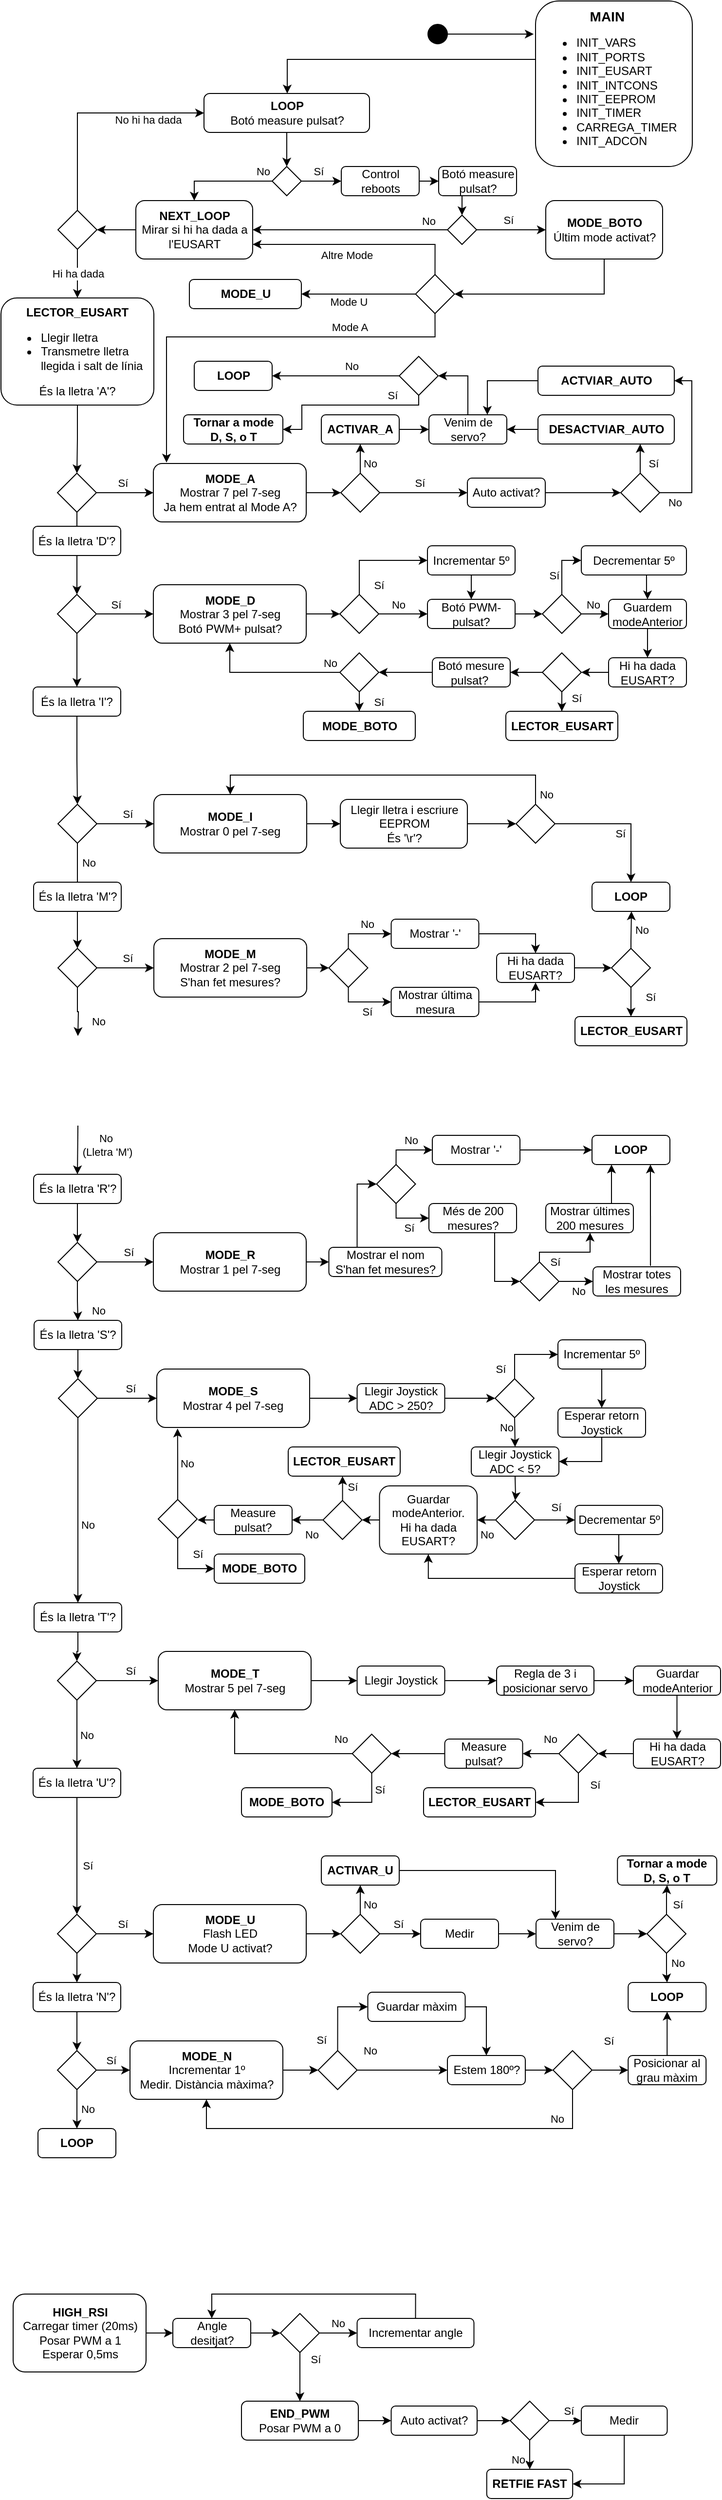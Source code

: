<mxfile version="14.5.1" type="device"><diagram id="mW236rroKGqm-e-Okgkv" name="Página-1"><mxGraphModel dx="1024" dy="592" grid="1" gridSize="10" guides="1" tooltips="1" connect="1" arrows="1" fold="1" page="1" pageScale="1" pageWidth="827" pageHeight="1169" math="0" shadow="0"><root><mxCell id="0"/><mxCell id="1" parent="0"/><mxCell id="Ag-Ig0NvkQWY0HlcR_gx-2" style="edgeStyle=orthogonalEdgeStyle;rounded=0;orthogonalLoop=1;jettySize=auto;html=1;exitX=1;exitY=0.5;exitDx=0;exitDy=0;entryX=-0.012;entryY=0.2;entryDx=0;entryDy=0;entryPerimeter=0;" parent="1" source="TryQDG7ZyO-s4wbdRewj-2" target="TryQDG7ZyO-s4wbdRewj-3" edge="1"><mxGeometry relative="1" as="geometry"/></mxCell><mxCell id="TryQDG7ZyO-s4wbdRewj-2" value="" style="ellipse;whiteSpace=wrap;html=1;fillColor=#000000;" parent="1" vertex="1"><mxGeometry x="499.5" y="69" width="20" height="20" as="geometry"/></mxCell><mxCell id="TryQDG7ZyO-s4wbdRewj-6" value="" style="edgeStyle=orthogonalEdgeStyle;rounded=0;orthogonalLoop=1;jettySize=auto;html=1;" parent="1" source="TryQDG7ZyO-s4wbdRewj-3" target="TryQDG7ZyO-s4wbdRewj-5" edge="1"><mxGeometry relative="1" as="geometry"><Array as="points"><mxPoint x="355" y="105"/></Array></mxGeometry></mxCell><mxCell id="TryQDG7ZyO-s4wbdRewj-3" value="&lt;div style=&quot;text-align: center&quot;&gt;&lt;b&gt;&lt;font style=&quot;font-size: 14px&quot;&gt;MAIN&lt;/font&gt;&lt;/b&gt;&lt;/div&gt;&lt;div&gt;&lt;ul&gt;&lt;li&gt;&lt;span&gt;INIT_VARS&lt;/span&gt;&lt;/li&gt;&lt;li&gt;&lt;span&gt;INIT_PORTS&lt;/span&gt;&lt;/li&gt;&lt;li&gt;&lt;span&gt;INIT_EUSART&lt;/span&gt;&lt;/li&gt;&lt;li&gt;&lt;span&gt;INIT_INTCONS&lt;/span&gt;&lt;/li&gt;&lt;li&gt;&lt;span&gt;INIT_EEPROM&lt;/span&gt;&lt;/li&gt;&lt;li&gt;&lt;span&gt;INIT_TIMER&lt;/span&gt;&lt;/li&gt;&lt;li&gt;CARREGA_TIMER&lt;/li&gt;&lt;li&gt;INIT_ADCON&lt;/li&gt;&lt;/ul&gt;&lt;/div&gt;" style="rounded=1;whiteSpace=wrap;html=1;fillColor=#FFFFFF;align=left;" parent="1" vertex="1"><mxGeometry x="610" y="45" width="161" height="170" as="geometry"/></mxCell><mxCell id="TryQDG7ZyO-s4wbdRewj-11" style="edgeStyle=orthogonalEdgeStyle;rounded=0;orthogonalLoop=1;jettySize=auto;html=1;exitX=0.5;exitY=1;exitDx=0;exitDy=0;entryX=0.5;entryY=0;entryDx=0;entryDy=0;" parent="1" source="TryQDG7ZyO-s4wbdRewj-5" target="TryQDG7ZyO-s4wbdRewj-22" edge="1"><mxGeometry relative="1" as="geometry"><mxPoint x="353.5" y="210" as="targetPoint"/></mxGeometry></mxCell><mxCell id="TryQDG7ZyO-s4wbdRewj-5" value="&lt;b&gt;LOOP&lt;/b&gt;&lt;br&gt;Botó measure pulsat?" style="rounded=1;whiteSpace=wrap;html=1;fillColor=#FFFFFF;" parent="1" vertex="1"><mxGeometry x="269.5" y="140" width="170" height="40" as="geometry"/></mxCell><mxCell id="TryQDG7ZyO-s4wbdRewj-12" value="Sí" style="edgeStyle=orthogonalEdgeStyle;rounded=0;orthogonalLoop=1;jettySize=auto;html=1;exitX=1;exitY=0.5;exitDx=0;exitDy=0;entryX=0;entryY=0.5;entryDx=0;entryDy=0;" parent="1" source="TryQDG7ZyO-s4wbdRewj-22" target="TryQDG7ZyO-s4wbdRewj-13" edge="1"><mxGeometry x="-0.176" y="10" relative="1" as="geometry"><mxPoint x="440.5" y="230" as="targetPoint"/><mxPoint x="370.5" y="230" as="sourcePoint"/><mxPoint as="offset"/></mxGeometry></mxCell><mxCell id="TryQDG7ZyO-s4wbdRewj-16" style="edgeStyle=orthogonalEdgeStyle;rounded=0;orthogonalLoop=1;jettySize=auto;html=1;exitX=0;exitY=0.5;exitDx=0;exitDy=0;entryX=0.5;entryY=0;entryDx=0;entryDy=0;" parent="1" source="TryQDG7ZyO-s4wbdRewj-22" target="TryQDG7ZyO-s4wbdRewj-15" edge="1"><mxGeometry relative="1" as="geometry"><mxPoint x="395.5" y="230" as="sourcePoint"/></mxGeometry></mxCell><mxCell id="TryQDG7ZyO-s4wbdRewj-17" value="No" style="edgeLabel;html=1;align=center;verticalAlign=middle;resizable=0;points=[];" parent="TryQDG7ZyO-s4wbdRewj-16" vertex="1" connectable="0"><mxGeometry x="0.208" y="-4" relative="1" as="geometry"><mxPoint x="50.5" y="-6" as="offset"/></mxGeometry></mxCell><mxCell id="TryQDG7ZyO-s4wbdRewj-20" style="edgeStyle=orthogonalEdgeStyle;rounded=0;orthogonalLoop=1;jettySize=auto;html=1;exitX=1;exitY=0.5;exitDx=0;exitDy=0;entryX=0;entryY=0.5;entryDx=0;entryDy=0;" parent="1" source="TryQDG7ZyO-s4wbdRewj-13" target="TryQDG7ZyO-s4wbdRewj-18" edge="1"><mxGeometry relative="1" as="geometry"/></mxCell><mxCell id="TryQDG7ZyO-s4wbdRewj-13" value="Control reboots" style="rounded=1;whiteSpace=wrap;html=1;fillColor=#FFFFFF;" parent="1" vertex="1"><mxGeometry x="410.5" y="215" width="80" height="30" as="geometry"/></mxCell><mxCell id="TryQDG7ZyO-s4wbdRewj-33" value="" style="edgeStyle=orthogonalEdgeStyle;rounded=0;orthogonalLoop=1;jettySize=auto;html=1;" parent="1" source="TryQDG7ZyO-s4wbdRewj-15" target="TryQDG7ZyO-s4wbdRewj-32" edge="1"><mxGeometry relative="1" as="geometry"/></mxCell><mxCell id="TryQDG7ZyO-s4wbdRewj-15" value="&lt;b&gt;NEXT_LOOP&lt;/b&gt;&lt;br&gt;Mirar si hi ha dada a l'EUSART" style="rounded=1;whiteSpace=wrap;html=1;fillColor=#FFFFFF;" parent="1" vertex="1"><mxGeometry x="199.5" y="250" width="120" height="60" as="geometry"/></mxCell><mxCell id="TryQDG7ZyO-s4wbdRewj-26" style="edgeStyle=orthogonalEdgeStyle;rounded=0;orthogonalLoop=1;jettySize=auto;html=1;exitX=0.5;exitY=1;exitDx=0;exitDy=0;entryX=0.5;entryY=0;entryDx=0;entryDy=0;" parent="1" source="TryQDG7ZyO-s4wbdRewj-18" target="TryQDG7ZyO-s4wbdRewj-21" edge="1"><mxGeometry relative="1" as="geometry"/></mxCell><mxCell id="TryQDG7ZyO-s4wbdRewj-18" value="Botó measure pulsat?" style="rounded=1;whiteSpace=wrap;html=1;fillColor=#FFFFFF;" parent="1" vertex="1"><mxGeometry x="510.5" y="215" width="80" height="30" as="geometry"/></mxCell><mxCell id="TryQDG7ZyO-s4wbdRewj-27" style="edgeStyle=orthogonalEdgeStyle;rounded=0;orthogonalLoop=1;jettySize=auto;html=1;exitX=0;exitY=0.5;exitDx=0;exitDy=0;" parent="1" source="TryQDG7ZyO-s4wbdRewj-21" target="TryQDG7ZyO-s4wbdRewj-15" edge="1"><mxGeometry relative="1" as="geometry"/></mxCell><mxCell id="TryQDG7ZyO-s4wbdRewj-28" value="No" style="edgeLabel;html=1;align=center;verticalAlign=middle;resizable=0;points=[];" parent="TryQDG7ZyO-s4wbdRewj-27" vertex="1" connectable="0"><mxGeometry x="0.415" y="-4" relative="1" as="geometry"><mxPoint x="122" y="-5" as="offset"/></mxGeometry></mxCell><mxCell id="TryQDG7ZyO-s4wbdRewj-31" value="Sí" style="edgeStyle=orthogonalEdgeStyle;rounded=0;orthogonalLoop=1;jettySize=auto;html=1;exitX=1;exitY=0.5;exitDx=0;exitDy=0;entryX=0;entryY=0.5;entryDx=0;entryDy=0;" parent="1" source="TryQDG7ZyO-s4wbdRewj-21" target="TryQDG7ZyO-s4wbdRewj-30" edge="1"><mxGeometry x="-0.091" y="10" relative="1" as="geometry"><mxPoint as="offset"/></mxGeometry></mxCell><mxCell id="TryQDG7ZyO-s4wbdRewj-21" value="" style="rhombus;whiteSpace=wrap;html=1;fillColor=#FFFFFF;" parent="1" vertex="1"><mxGeometry x="519.5" y="265" width="30" height="30" as="geometry"/></mxCell><mxCell id="TryQDG7ZyO-s4wbdRewj-22" value="" style="rhombus;whiteSpace=wrap;html=1;fillColor=#FFFFFF;" parent="1" vertex="1"><mxGeometry x="339.5" y="215" width="30" height="30" as="geometry"/></mxCell><mxCell id="Ag-Ig0NvkQWY0HlcR_gx-4" style="edgeStyle=orthogonalEdgeStyle;rounded=0;orthogonalLoop=1;jettySize=auto;html=1;exitX=0.5;exitY=1;exitDx=0;exitDy=0;entryX=1;entryY=0.5;entryDx=0;entryDy=0;" parent="1" source="TryQDG7ZyO-s4wbdRewj-30" target="Ag-Ig0NvkQWY0HlcR_gx-3" edge="1"><mxGeometry relative="1" as="geometry"/></mxCell><mxCell id="TryQDG7ZyO-s4wbdRewj-30" value="&lt;b&gt;MODE_BOTO&lt;/b&gt;&lt;br&gt;Últim mode activat?" style="rounded=1;whiteSpace=wrap;html=1;fillColor=#FFFFFF;" parent="1" vertex="1"><mxGeometry x="620.5" y="250" width="120" height="60" as="geometry"/></mxCell><mxCell id="TryQDG7ZyO-s4wbdRewj-34" style="edgeStyle=orthogonalEdgeStyle;rounded=0;orthogonalLoop=1;jettySize=auto;html=1;exitX=0.5;exitY=0;exitDx=0;exitDy=0;entryX=0;entryY=0.5;entryDx=0;entryDy=0;" parent="1" source="TryQDG7ZyO-s4wbdRewj-32" target="TryQDG7ZyO-s4wbdRewj-5" edge="1"><mxGeometry relative="1" as="geometry"/></mxCell><mxCell id="TryQDG7ZyO-s4wbdRewj-35" value="No hi ha dada" style="edgeLabel;html=1;align=center;verticalAlign=middle;resizable=0;points=[];" parent="TryQDG7ZyO-s4wbdRewj-34" vertex="1" connectable="0"><mxGeometry x="-0.28" relative="1" as="geometry"><mxPoint x="72" y="-10" as="offset"/></mxGeometry></mxCell><mxCell id="TryQDG7ZyO-s4wbdRewj-38" value="Hi ha dada" style="edgeStyle=orthogonalEdgeStyle;rounded=0;orthogonalLoop=1;jettySize=auto;html=1;" parent="1" source="TryQDG7ZyO-s4wbdRewj-32" target="TryQDG7ZyO-s4wbdRewj-36" edge="1"><mxGeometry relative="1" as="geometry"/></mxCell><mxCell id="TryQDG7ZyO-s4wbdRewj-32" value="" style="rhombus;whiteSpace=wrap;html=1;fillColor=#FFFFFF;" parent="1" vertex="1"><mxGeometry x="119.5" y="260" width="40" height="40" as="geometry"/></mxCell><mxCell id="TryQDG7ZyO-s4wbdRewj-40" value="" style="edgeStyle=orthogonalEdgeStyle;rounded=0;orthogonalLoop=1;jettySize=auto;html=1;exitX=0.5;exitY=1;exitDx=0;exitDy=0;" parent="1" source="TryQDG7ZyO-s4wbdRewj-36" target="TryQDG7ZyO-s4wbdRewj-39" edge="1"><mxGeometry relative="1" as="geometry"><mxPoint x="139" y="480" as="sourcePoint"/></mxGeometry></mxCell><mxCell id="TryQDG7ZyO-s4wbdRewj-36" value="&lt;b&gt;LECTOR_EUSART&lt;/b&gt;&lt;br&gt;&lt;ul&gt;&lt;li style=&quot;text-align: left&quot;&gt;Llegir lletra&lt;/li&gt;&lt;li style=&quot;text-align: left&quot;&gt;Transmetre lletra llegida i salt de línia&lt;/li&gt;&lt;/ul&gt;És la lletra 'A'?" style="rounded=1;whiteSpace=wrap;html=1;fillColor=#FFFFFF;" parent="1" vertex="1"><mxGeometry x="61" y="350" width="157" height="110" as="geometry"/></mxCell><mxCell id="TryQDG7ZyO-s4wbdRewj-43" value="Sí" style="edgeStyle=orthogonalEdgeStyle;rounded=0;orthogonalLoop=1;jettySize=auto;html=1;" parent="1" source="TryQDG7ZyO-s4wbdRewj-39" target="TryQDG7ZyO-s4wbdRewj-42" edge="1"><mxGeometry x="-0.075" y="10" relative="1" as="geometry"><mxPoint as="offset"/></mxGeometry></mxCell><mxCell id="OzZs_1hS1yzPJ1yAt9T9-2" value="" style="edgeStyle=orthogonalEdgeStyle;rounded=0;orthogonalLoop=1;jettySize=auto;html=1;" parent="1" source="TryQDG7ZyO-s4wbdRewj-39" edge="1"><mxGeometry relative="1" as="geometry"><mxPoint x="138.5" y="604.5" as="targetPoint"/></mxGeometry></mxCell><mxCell id="TryQDG7ZyO-s4wbdRewj-39" value="" style="rhombus;whiteSpace=wrap;html=1;fillColor=#FFFFFF;" parent="1" vertex="1"><mxGeometry x="119" y="530" width="40" height="40" as="geometry"/></mxCell><mxCell id="TryQDG7ZyO-s4wbdRewj-45" value="" style="edgeStyle=orthogonalEdgeStyle;rounded=0;orthogonalLoop=1;jettySize=auto;html=1;" parent="1" source="TryQDG7ZyO-s4wbdRewj-42" target="TryQDG7ZyO-s4wbdRewj-44" edge="1"><mxGeometry relative="1" as="geometry"/></mxCell><mxCell id="TryQDG7ZyO-s4wbdRewj-42" value="&lt;b&gt;MODE_A&lt;/b&gt;&lt;br&gt;&lt;span style=&quot;text-align: left&quot;&gt;Mostrar 7 pel 7-seg&lt;/span&gt;&lt;br&gt;Ja hem entrat al Mode A?" style="rounded=1;whiteSpace=wrap;html=1;fillColor=#FFFFFF;" parent="1" vertex="1"><mxGeometry x="217.5" y="520" width="157" height="60" as="geometry"/></mxCell><mxCell id="TryQDG7ZyO-s4wbdRewj-48" value="No" style="edgeStyle=orthogonalEdgeStyle;rounded=0;orthogonalLoop=1;jettySize=auto;html=1;" parent="1" source="TryQDG7ZyO-s4wbdRewj-44" target="TryQDG7ZyO-s4wbdRewj-47" edge="1"><mxGeometry x="0.2" y="-10" relative="1" as="geometry"><mxPoint as="offset"/></mxGeometry></mxCell><mxCell id="TryQDG7ZyO-s4wbdRewj-52" value="Sí" style="edgeStyle=orthogonalEdgeStyle;rounded=0;orthogonalLoop=1;jettySize=auto;html=1;" parent="1" source="TryQDG7ZyO-s4wbdRewj-44" target="TryQDG7ZyO-s4wbdRewj-51" edge="1"><mxGeometry x="-0.091" y="10" relative="1" as="geometry"><mxPoint as="offset"/></mxGeometry></mxCell><mxCell id="TryQDG7ZyO-s4wbdRewj-44" value="" style="rhombus;whiteSpace=wrap;html=1;fillColor=#FFFFFF;" parent="1" vertex="1"><mxGeometry x="410" y="530" width="40" height="40" as="geometry"/></mxCell><mxCell id="Ag-Ig0NvkQWY0HlcR_gx-109" value="" style="edgeStyle=orthogonalEdgeStyle;rounded=0;orthogonalLoop=1;jettySize=auto;html=1;" parent="1" source="TryQDG7ZyO-s4wbdRewj-47" target="Ag-Ig0NvkQWY0HlcR_gx-108" edge="1"><mxGeometry relative="1" as="geometry"/></mxCell><mxCell id="TryQDG7ZyO-s4wbdRewj-47" value="&lt;b&gt;ACTIVAR_A&lt;/b&gt;" style="rounded=1;whiteSpace=wrap;html=1;fillColor=#FFFFFF;" parent="1" vertex="1"><mxGeometry x="390" y="470" width="80" height="30" as="geometry"/></mxCell><mxCell id="TryQDG7ZyO-s4wbdRewj-55" style="edgeStyle=orthogonalEdgeStyle;rounded=0;orthogonalLoop=1;jettySize=auto;html=1;exitX=1;exitY=0.5;exitDx=0;exitDy=0;entryX=0;entryY=0.5;entryDx=0;entryDy=0;" parent="1" source="TryQDG7ZyO-s4wbdRewj-51" target="TryQDG7ZyO-s4wbdRewj-54" edge="1"><mxGeometry relative="1" as="geometry"><mxPoint x="660.5" y="550" as="sourcePoint"/></mxGeometry></mxCell><mxCell id="TryQDG7ZyO-s4wbdRewj-51" value="Auto activat?" style="rounded=1;whiteSpace=wrap;html=1;fillColor=#FFFFFF;align=center;" parent="1" vertex="1"><mxGeometry x="540" y="535" width="80" height="30" as="geometry"/></mxCell><mxCell id="TryQDG7ZyO-s4wbdRewj-58" value="Sí" style="edgeStyle=orthogonalEdgeStyle;rounded=0;orthogonalLoop=1;jettySize=auto;html=1;entryX=0.75;entryY=1;entryDx=0;entryDy=0;" parent="1" source="TryQDG7ZyO-s4wbdRewj-54" target="TryQDG7ZyO-s4wbdRewj-56" edge="1"><mxGeometry x="0.2" y="-13" relative="1" as="geometry"><mxPoint as="offset"/></mxGeometry></mxCell><mxCell id="TryQDG7ZyO-s4wbdRewj-61" value="No" style="edgeStyle=orthogonalEdgeStyle;rounded=0;orthogonalLoop=1;jettySize=auto;html=1;exitX=1;exitY=0.5;exitDx=0;exitDy=0;entryX=1;entryY=0.5;entryDx=0;entryDy=0;" parent="1" source="TryQDG7ZyO-s4wbdRewj-54" target="TryQDG7ZyO-s4wbdRewj-59" edge="1"><mxGeometry x="-0.819" y="-10" relative="1" as="geometry"><Array as="points"><mxPoint x="770.5" y="550"/><mxPoint x="770.5" y="435"/></Array><mxPoint as="offset"/></mxGeometry></mxCell><mxCell id="TryQDG7ZyO-s4wbdRewj-54" value="" style="rhombus;whiteSpace=wrap;html=1;fillColor=#FFFFFF;" parent="1" vertex="1"><mxGeometry x="697.5" y="530" width="40" height="40" as="geometry"/></mxCell><mxCell id="Ag-Ig0NvkQWY0HlcR_gx-110" value="" style="edgeStyle=orthogonalEdgeStyle;rounded=0;orthogonalLoop=1;jettySize=auto;html=1;" parent="1" source="TryQDG7ZyO-s4wbdRewj-56" target="Ag-Ig0NvkQWY0HlcR_gx-108" edge="1"><mxGeometry relative="1" as="geometry"/></mxCell><mxCell id="TryQDG7ZyO-s4wbdRewj-56" value="&lt;b&gt;DESACTVIAR_AUTO&lt;/b&gt;" style="rounded=1;whiteSpace=wrap;html=1;fillColor=#FFFFFF;" parent="1" vertex="1"><mxGeometry x="612.5" y="470" width="140" height="30" as="geometry"/></mxCell><mxCell id="Ag-Ig0NvkQWY0HlcR_gx-111" style="edgeStyle=orthogonalEdgeStyle;rounded=0;orthogonalLoop=1;jettySize=auto;html=1;entryX=0.75;entryY=0;entryDx=0;entryDy=0;" parent="1" source="TryQDG7ZyO-s4wbdRewj-59" target="Ag-Ig0NvkQWY0HlcR_gx-108" edge="1"><mxGeometry relative="1" as="geometry"/></mxCell><mxCell id="TryQDG7ZyO-s4wbdRewj-59" value="&lt;b&gt;ACTVIAR_AUTO&lt;/b&gt;" style="rounded=1;whiteSpace=wrap;html=1;fillColor=#FFFFFF;" parent="1" vertex="1"><mxGeometry x="612.5" y="420" width="140" height="30" as="geometry"/></mxCell><mxCell id="OzZs_1hS1yzPJ1yAt9T9-4" value="" style="edgeStyle=orthogonalEdgeStyle;rounded=0;orthogonalLoop=1;jettySize=auto;html=1;" parent="1" source="OzZs_1hS1yzPJ1yAt9T9-1" target="OzZs_1hS1yzPJ1yAt9T9-3" edge="1"><mxGeometry relative="1" as="geometry"/></mxCell><mxCell id="OzZs_1hS1yzPJ1yAt9T9-1" value="És la lletra 'D'?" style="rounded=1;whiteSpace=wrap;html=1;fillColor=#FFFFFF;" parent="1" vertex="1"><mxGeometry x="94" y="584.5" width="90" height="30" as="geometry"/></mxCell><mxCell id="OzZs_1hS1yzPJ1yAt9T9-6" value="Sí" style="edgeStyle=orthogonalEdgeStyle;rounded=0;orthogonalLoop=1;jettySize=auto;html=1;" parent="1" source="OzZs_1hS1yzPJ1yAt9T9-3" target="OzZs_1hS1yzPJ1yAt9T9-5" edge="1"><mxGeometry x="-0.316" y="10" relative="1" as="geometry"><mxPoint as="offset"/></mxGeometry></mxCell><mxCell id="Ag-Ig0NvkQWY0HlcR_gx-16" style="edgeStyle=orthogonalEdgeStyle;rounded=0;orthogonalLoop=1;jettySize=auto;html=1;exitX=0.5;exitY=1;exitDx=0;exitDy=0;entryX=0.5;entryY=0;entryDx=0;entryDy=0;" parent="1" source="OzZs_1hS1yzPJ1yAt9T9-3" target="Ag-Ig0NvkQWY0HlcR_gx-13" edge="1"><mxGeometry relative="1" as="geometry"/></mxCell><mxCell id="OzZs_1hS1yzPJ1yAt9T9-3" value="" style="rhombus;whiteSpace=wrap;html=1;" parent="1" vertex="1"><mxGeometry x="119" y="654.5" width="40" height="40" as="geometry"/></mxCell><mxCell id="OzZs_1hS1yzPJ1yAt9T9-8" value="" style="edgeStyle=orthogonalEdgeStyle;rounded=0;orthogonalLoop=1;jettySize=auto;html=1;" parent="1" source="OzZs_1hS1yzPJ1yAt9T9-5" target="OzZs_1hS1yzPJ1yAt9T9-7" edge="1"><mxGeometry relative="1" as="geometry"/></mxCell><mxCell id="OzZs_1hS1yzPJ1yAt9T9-5" value="&lt;b&gt;MODE_D&lt;/b&gt;&lt;br&gt;&lt;span style=&quot;text-align: left&quot;&gt;Mostrar 3 pel 7-seg&lt;/span&gt;&lt;br&gt;Botó PWM+ pulsat?" style="rounded=1;whiteSpace=wrap;html=1;fillColor=#FFFFFF;" parent="1" vertex="1"><mxGeometry x="217.5" y="644.5" width="157" height="60" as="geometry"/></mxCell><mxCell id="OzZs_1hS1yzPJ1yAt9T9-10" value="Sí" style="edgeStyle=orthogonalEdgeStyle;rounded=0;orthogonalLoop=1;jettySize=auto;html=1;entryX=0;entryY=0.5;entryDx=0;entryDy=0;" parent="1" source="OzZs_1hS1yzPJ1yAt9T9-7" target="OzZs_1hS1yzPJ1yAt9T9-18" edge="1"><mxGeometry x="-0.822" y="-20" relative="1" as="geometry"><mxPoint as="offset"/><mxPoint x="449" y="624.5" as="targetPoint"/><Array as="points"><mxPoint x="429" y="619.5"/></Array></mxGeometry></mxCell><mxCell id="OzZs_1hS1yzPJ1yAt9T9-24" value="No" style="edgeStyle=orthogonalEdgeStyle;rounded=0;orthogonalLoop=1;jettySize=auto;html=1;" parent="1" source="OzZs_1hS1yzPJ1yAt9T9-7" target="OzZs_1hS1yzPJ1yAt9T9-23" edge="1"><mxGeometry x="-0.2" y="10" relative="1" as="geometry"><mxPoint as="offset"/></mxGeometry></mxCell><mxCell id="OzZs_1hS1yzPJ1yAt9T9-7" value="" style="rhombus;whiteSpace=wrap;html=1;" parent="1" vertex="1"><mxGeometry x="409" y="654.5" width="40" height="40" as="geometry"/></mxCell><mxCell id="eA-EBKl_4N2Wu6SDWPfn-3" style="edgeStyle=orthogonalEdgeStyle;rounded=0;orthogonalLoop=1;jettySize=auto;html=1;exitX=0.5;exitY=1;exitDx=0;exitDy=0;entryX=0.5;entryY=0;entryDx=0;entryDy=0;" parent="1" source="OzZs_1hS1yzPJ1yAt9T9-18" target="OzZs_1hS1yzPJ1yAt9T9-23" edge="1"><mxGeometry relative="1" as="geometry"/></mxCell><mxCell id="OzZs_1hS1yzPJ1yAt9T9-18" value="Incrementar 5º" style="rounded=1;whiteSpace=wrap;html=1;fillColor=#FFFFFF;" parent="1" vertex="1"><mxGeometry x="499" y="604.5" width="90" height="30" as="geometry"/></mxCell><mxCell id="eA-EBKl_4N2Wu6SDWPfn-7" value="" style="edgeStyle=orthogonalEdgeStyle;rounded=0;orthogonalLoop=1;jettySize=auto;html=1;" parent="1" source="OzZs_1hS1yzPJ1yAt9T9-23" target="eA-EBKl_4N2Wu6SDWPfn-6" edge="1"><mxGeometry relative="1" as="geometry"/></mxCell><mxCell id="OzZs_1hS1yzPJ1yAt9T9-23" value="Botó PWM- pulsat?" style="rounded=1;whiteSpace=wrap;html=1;fillColor=#FFFFFF;" parent="1" vertex="1"><mxGeometry x="499" y="659.5" width="90" height="30" as="geometry"/></mxCell><mxCell id="eA-EBKl_4N2Wu6SDWPfn-12" value="" style="edgeStyle=orthogonalEdgeStyle;rounded=0;orthogonalLoop=1;jettySize=auto;html=1;" parent="1" source="OzZs_1hS1yzPJ1yAt9T9-37" target="eA-EBKl_4N2Wu6SDWPfn-11" edge="1"><mxGeometry relative="1" as="geometry"/></mxCell><mxCell id="OzZs_1hS1yzPJ1yAt9T9-37" value="Guardem modeAnterior" style="rounded=1;whiteSpace=wrap;html=1;fillColor=#FFFFFF;" parent="1" vertex="1"><mxGeometry x="685" y="659.5" width="80" height="30" as="geometry"/></mxCell><mxCell id="OzZs_1hS1yzPJ1yAt9T9-52" value="Sí" style="edgeStyle=orthogonalEdgeStyle;rounded=0;orthogonalLoop=1;jettySize=auto;html=1;" parent="1" source="OzZs_1hS1yzPJ1yAt9T9-40" target="OzZs_1hS1yzPJ1yAt9T9-51" edge="1"><mxGeometry x="0.111" y="-15" relative="1" as="geometry"><mxPoint as="offset"/></mxGeometry></mxCell><mxCell id="eA-EBKl_4N2Wu6SDWPfn-15" value="" style="edgeStyle=orthogonalEdgeStyle;rounded=0;orthogonalLoop=1;jettySize=auto;html=1;" parent="1" source="OzZs_1hS1yzPJ1yAt9T9-40" target="eA-EBKl_4N2Wu6SDWPfn-14" edge="1"><mxGeometry relative="1" as="geometry"/></mxCell><mxCell id="OzZs_1hS1yzPJ1yAt9T9-40" value="" style="rhombus;whiteSpace=wrap;html=1;" parent="1" vertex="1"><mxGeometry x="617" y="714.5" width="40" height="40" as="geometry"/></mxCell><mxCell id="eA-EBKl_4N2Wu6SDWPfn-10" value="" style="edgeStyle=orthogonalEdgeStyle;rounded=0;orthogonalLoop=1;jettySize=auto;html=1;exitX=0.62;exitY=1;exitDx=0;exitDy=0;exitPerimeter=0;" parent="1" source="OzZs_1hS1yzPJ1yAt9T9-44" target="OzZs_1hS1yzPJ1yAt9T9-37" edge="1"><mxGeometry relative="1" as="geometry"/></mxCell><mxCell id="OzZs_1hS1yzPJ1yAt9T9-44" value="Decrementar 5º" style="rounded=1;whiteSpace=wrap;html=1;fillColor=#FFFFFF;" parent="1" vertex="1"><mxGeometry x="657" y="604.5" width="108" height="30" as="geometry"/></mxCell><mxCell id="OzZs_1hS1yzPJ1yAt9T9-51" value="&lt;b&gt;LECTOR_EUSART&lt;/b&gt;" style="rounded=1;whiteSpace=wrap;html=1;fillColor=#FFFFFF;" parent="1" vertex="1"><mxGeometry x="579.5" y="774.5" width="115" height="30" as="geometry"/></mxCell><mxCell id="eA-EBKl_4N2Wu6SDWPfn-8" value="Sí" style="edgeStyle=orthogonalEdgeStyle;rounded=0;orthogonalLoop=1;jettySize=auto;html=1;exitX=0.5;exitY=0;exitDx=0;exitDy=0;entryX=0;entryY=0.5;entryDx=0;entryDy=0;" parent="1" source="eA-EBKl_4N2Wu6SDWPfn-6" target="OzZs_1hS1yzPJ1yAt9T9-44" edge="1"><mxGeometry x="-0.273" y="8" relative="1" as="geometry"><mxPoint as="offset"/></mxGeometry></mxCell><mxCell id="eA-EBKl_4N2Wu6SDWPfn-9" value="No" style="edgeStyle=orthogonalEdgeStyle;rounded=0;orthogonalLoop=1;jettySize=auto;html=1;" parent="1" source="eA-EBKl_4N2Wu6SDWPfn-6" target="OzZs_1hS1yzPJ1yAt9T9-37" edge="1"><mxGeometry x="0.385" y="10" relative="1" as="geometry"><mxPoint as="offset"/></mxGeometry></mxCell><mxCell id="eA-EBKl_4N2Wu6SDWPfn-6" value="" style="rhombus;whiteSpace=wrap;html=1;" parent="1" vertex="1"><mxGeometry x="617" y="654.5" width="40" height="40" as="geometry"/></mxCell><mxCell id="eA-EBKl_4N2Wu6SDWPfn-13" value="" style="edgeStyle=orthogonalEdgeStyle;rounded=0;orthogonalLoop=1;jettySize=auto;html=1;" parent="1" source="eA-EBKl_4N2Wu6SDWPfn-11" target="OzZs_1hS1yzPJ1yAt9T9-40" edge="1"><mxGeometry relative="1" as="geometry"/></mxCell><mxCell id="eA-EBKl_4N2Wu6SDWPfn-11" value="Hi ha dada EUSART?" style="rounded=1;whiteSpace=wrap;html=1;fillColor=#FFFFFF;" parent="1" vertex="1"><mxGeometry x="685" y="719.5" width="80" height="30" as="geometry"/></mxCell><mxCell id="eA-EBKl_4N2Wu6SDWPfn-17" value="" style="edgeStyle=orthogonalEdgeStyle;rounded=0;orthogonalLoop=1;jettySize=auto;html=1;" parent="1" source="eA-EBKl_4N2Wu6SDWPfn-14" target="eA-EBKl_4N2Wu6SDWPfn-16" edge="1"><mxGeometry relative="1" as="geometry"/></mxCell><mxCell id="eA-EBKl_4N2Wu6SDWPfn-14" value="Botó mesure pulsat?&amp;nbsp;" style="rounded=1;whiteSpace=wrap;html=1;fillColor=#FFFFFF;" parent="1" vertex="1"><mxGeometry x="504" y="719.5" width="80" height="30" as="geometry"/></mxCell><mxCell id="eA-EBKl_4N2Wu6SDWPfn-18" value="No" style="edgeStyle=orthogonalEdgeStyle;rounded=0;orthogonalLoop=1;jettySize=auto;html=1;" parent="1" source="eA-EBKl_4N2Wu6SDWPfn-16" target="OzZs_1hS1yzPJ1yAt9T9-5" edge="1"><mxGeometry x="-0.86" y="-10" relative="1" as="geometry"><mxPoint as="offset"/></mxGeometry></mxCell><mxCell id="eA-EBKl_4N2Wu6SDWPfn-20" value="Sí" style="edgeStyle=orthogonalEdgeStyle;rounded=0;orthogonalLoop=1;jettySize=auto;html=1;" parent="1" source="eA-EBKl_4N2Wu6SDWPfn-16" target="eA-EBKl_4N2Wu6SDWPfn-19" edge="1"><mxGeometry x="0.667" y="20" relative="1" as="geometry"><mxPoint as="offset"/></mxGeometry></mxCell><mxCell id="eA-EBKl_4N2Wu6SDWPfn-16" value="" style="rhombus;whiteSpace=wrap;html=1;" parent="1" vertex="1"><mxGeometry x="409" y="714.5" width="40" height="40" as="geometry"/></mxCell><mxCell id="eA-EBKl_4N2Wu6SDWPfn-19" value="&lt;b&gt;MODE_BOTO&lt;/b&gt;" style="rounded=1;whiteSpace=wrap;html=1;fillColor=#FFFFFF;" parent="1" vertex="1"><mxGeometry x="371.5" y="774.5" width="115" height="30" as="geometry"/></mxCell><mxCell id="Ag-Ig0NvkQWY0HlcR_gx-5" style="edgeStyle=orthogonalEdgeStyle;rounded=0;orthogonalLoop=1;jettySize=auto;html=1;exitX=0.5;exitY=0;exitDx=0;exitDy=0;entryX=1;entryY=0.75;entryDx=0;entryDy=0;" parent="1" source="Ag-Ig0NvkQWY0HlcR_gx-3" target="TryQDG7ZyO-s4wbdRewj-15" edge="1"><mxGeometry relative="1" as="geometry"><Array as="points"><mxPoint x="507" y="295"/></Array></mxGeometry></mxCell><mxCell id="Ag-Ig0NvkQWY0HlcR_gx-6" value="Altre Mode" style="edgeLabel;html=1;align=center;verticalAlign=middle;resizable=0;points=[];" parent="Ag-Ig0NvkQWY0HlcR_gx-5" vertex="1" connectable="0"><mxGeometry x="0.207" y="4" relative="1" as="geometry"><mxPoint x="9.5" y="7" as="offset"/></mxGeometry></mxCell><mxCell id="Ag-Ig0NvkQWY0HlcR_gx-7" style="edgeStyle=orthogonalEdgeStyle;rounded=0;orthogonalLoop=1;jettySize=auto;html=1;exitX=0.5;exitY=1;exitDx=0;exitDy=0;entryX=0.086;entryY=-0.017;entryDx=0;entryDy=0;entryPerimeter=0;" parent="1" source="Ag-Ig0NvkQWY0HlcR_gx-3" target="TryQDG7ZyO-s4wbdRewj-42" edge="1"><mxGeometry relative="1" as="geometry"><Array as="points"><mxPoint x="507" y="390"/><mxPoint x="231" y="390"/></Array></mxGeometry></mxCell><mxCell id="Ag-Ig0NvkQWY0HlcR_gx-8" value="Mode A" style="edgeLabel;html=1;align=center;verticalAlign=middle;resizable=0;points=[];" parent="Ag-Ig0NvkQWY0HlcR_gx-7" vertex="1" connectable="0"><mxGeometry x="0.104" relative="1" as="geometry"><mxPoint x="123.95" y="-10" as="offset"/></mxGeometry></mxCell><mxCell id="Ag-Ig0NvkQWY0HlcR_gx-10" style="edgeStyle=orthogonalEdgeStyle;rounded=0;orthogonalLoop=1;jettySize=auto;html=1;exitX=0;exitY=0.5;exitDx=0;exitDy=0;entryX=1;entryY=0.5;entryDx=0;entryDy=0;" parent="1" source="Ag-Ig0NvkQWY0HlcR_gx-3" target="Ag-Ig0NvkQWY0HlcR_gx-9" edge="1"><mxGeometry relative="1" as="geometry"/></mxCell><mxCell id="Ag-Ig0NvkQWY0HlcR_gx-11" value="Mode U" style="edgeLabel;html=1;align=center;verticalAlign=middle;resizable=0;points=[];" parent="Ag-Ig0NvkQWY0HlcR_gx-10" vertex="1" connectable="0"><mxGeometry x="0.233" relative="1" as="geometry"><mxPoint x="3" y="8" as="offset"/></mxGeometry></mxCell><mxCell id="Ag-Ig0NvkQWY0HlcR_gx-3" value="" style="rhombus;whiteSpace=wrap;html=1;" parent="1" vertex="1"><mxGeometry x="486.75" y="326" width="40" height="40" as="geometry"/></mxCell><mxCell id="Ag-Ig0NvkQWY0HlcR_gx-9" value="&lt;b&gt;MODE_U&lt;/b&gt;" style="rounded=1;whiteSpace=wrap;html=1;fillColor=#FFFFFF;" parent="1" vertex="1"><mxGeometry x="254.5" y="331" width="115" height="30" as="geometry"/></mxCell><mxCell id="Ag-Ig0NvkQWY0HlcR_gx-12" value="" style="edgeStyle=orthogonalEdgeStyle;rounded=0;orthogonalLoop=1;jettySize=auto;html=1;" parent="1" source="Ag-Ig0NvkQWY0HlcR_gx-13" target="Ag-Ig0NvkQWY0HlcR_gx-14" edge="1"><mxGeometry relative="1" as="geometry"/></mxCell><mxCell id="Ag-Ig0NvkQWY0HlcR_gx-13" value="És la lletra 'I'?" style="rounded=1;whiteSpace=wrap;html=1;fillColor=#FFFFFF;" parent="1" vertex="1"><mxGeometry x="94" y="749.5" width="90" height="30" as="geometry"/></mxCell><mxCell id="Ag-Ig0NvkQWY0HlcR_gx-18" value="Sí" style="edgeStyle=orthogonalEdgeStyle;rounded=0;orthogonalLoop=1;jettySize=auto;html=1;" parent="1" source="Ag-Ig0NvkQWY0HlcR_gx-14" target="Ag-Ig0NvkQWY0HlcR_gx-17" edge="1"><mxGeometry x="0.043" y="10" relative="1" as="geometry"><mxPoint x="1" as="offset"/></mxGeometry></mxCell><mxCell id="Ag-Ig0NvkQWY0HlcR_gx-32" value="No" style="edgeStyle=orthogonalEdgeStyle;rounded=0;orthogonalLoop=1;jettySize=auto;html=1;" parent="1" source="Ag-Ig0NvkQWY0HlcR_gx-14" edge="1"><mxGeometry x="-0.2" y="11" relative="1" as="geometry"><mxPoint x="139.5" y="960" as="targetPoint"/><mxPoint as="offset"/></mxGeometry></mxCell><mxCell id="Ag-Ig0NvkQWY0HlcR_gx-14" value="" style="rhombus;whiteSpace=wrap;html=1;" parent="1" vertex="1"><mxGeometry x="119.5" y="870" width="40" height="40" as="geometry"/></mxCell><mxCell id="Ag-Ig0NvkQWY0HlcR_gx-20" value="" style="edgeStyle=orthogonalEdgeStyle;rounded=0;orthogonalLoop=1;jettySize=auto;html=1;" parent="1" source="Ag-Ig0NvkQWY0HlcR_gx-17" target="Ag-Ig0NvkQWY0HlcR_gx-19" edge="1"><mxGeometry relative="1" as="geometry"/></mxCell><mxCell id="Ag-Ig0NvkQWY0HlcR_gx-17" value="&lt;b&gt;MODE_I&lt;/b&gt;&lt;br&gt;&lt;span style=&quot;text-align: left&quot;&gt;Mostrar 0 pel 7-seg&lt;/span&gt;" style="rounded=1;whiteSpace=wrap;html=1;fillColor=#FFFFFF;" parent="1" vertex="1"><mxGeometry x="218" y="860" width="157" height="60" as="geometry"/></mxCell><mxCell id="Ag-Ig0NvkQWY0HlcR_gx-22" value="" style="edgeStyle=orthogonalEdgeStyle;rounded=0;orthogonalLoop=1;jettySize=auto;html=1;" parent="1" source="Ag-Ig0NvkQWY0HlcR_gx-19" target="Ag-Ig0NvkQWY0HlcR_gx-21" edge="1"><mxGeometry relative="1" as="geometry"/></mxCell><mxCell id="Ag-Ig0NvkQWY0HlcR_gx-19" value="Llegir lletra i escriure EEPROM&lt;br&gt;És '\r'?" style="rounded=1;whiteSpace=wrap;html=1;fillColor=#FFFFFF;" parent="1" vertex="1"><mxGeometry x="409.5" y="865" width="130.5" height="50" as="geometry"/></mxCell><mxCell id="Ag-Ig0NvkQWY0HlcR_gx-23" style="edgeStyle=orthogonalEdgeStyle;rounded=0;orthogonalLoop=1;jettySize=auto;html=1;exitX=0.5;exitY=0;exitDx=0;exitDy=0;entryX=0.5;entryY=0;entryDx=0;entryDy=0;" parent="1" source="Ag-Ig0NvkQWY0HlcR_gx-21" target="Ag-Ig0NvkQWY0HlcR_gx-17" edge="1"><mxGeometry relative="1" as="geometry"><Array as="points"><mxPoint x="610" y="840"/><mxPoint x="297" y="840"/></Array></mxGeometry></mxCell><mxCell id="Ag-Ig0NvkQWY0HlcR_gx-24" value="No" style="edgeLabel;html=1;align=center;verticalAlign=middle;resizable=0;points=[];" parent="Ag-Ig0NvkQWY0HlcR_gx-23" vertex="1" connectable="0"><mxGeometry x="0.494" y="-4" relative="1" as="geometry"><mxPoint x="251.9" y="24" as="offset"/></mxGeometry></mxCell><mxCell id="Ag-Ig0NvkQWY0HlcR_gx-26" value="Sí" style="edgeStyle=orthogonalEdgeStyle;rounded=0;orthogonalLoop=1;jettySize=auto;html=1;" parent="1" source="Ag-Ig0NvkQWY0HlcR_gx-21" target="Ag-Ig0NvkQWY0HlcR_gx-25" edge="1"><mxGeometry x="-0.026" y="-10" relative="1" as="geometry"><Array as="points"><mxPoint x="648.5" y="890"/><mxPoint x="648.5" y="890"/></Array><mxPoint as="offset"/></mxGeometry></mxCell><mxCell id="Ag-Ig0NvkQWY0HlcR_gx-21" value="" style="rhombus;whiteSpace=wrap;html=1;" parent="1" vertex="1"><mxGeometry x="590" y="870" width="40" height="40" as="geometry"/></mxCell><mxCell id="Ag-Ig0NvkQWY0HlcR_gx-25" value="&lt;b&gt;LOOP&lt;/b&gt;" style="rounded=1;whiteSpace=wrap;html=1;fillColor=#FFFFFF;" parent="1" vertex="1"><mxGeometry x="668" y="950" width="80" height="30" as="geometry"/></mxCell><mxCell id="Ag-Ig0NvkQWY0HlcR_gx-27" value="" style="edgeStyle=orthogonalEdgeStyle;rounded=0;orthogonalLoop=1;jettySize=auto;html=1;" parent="1" source="Ag-Ig0NvkQWY0HlcR_gx-28" target="Ag-Ig0NvkQWY0HlcR_gx-30" edge="1"><mxGeometry relative="1" as="geometry"/></mxCell><mxCell id="Ag-Ig0NvkQWY0HlcR_gx-28" value="És la lletra 'M'?" style="rounded=1;whiteSpace=wrap;html=1;fillColor=#FFFFFF;" parent="1" vertex="1"><mxGeometry x="94.5" y="950" width="90" height="30" as="geometry"/></mxCell><mxCell id="Ag-Ig0NvkQWY0HlcR_gx-29" value="Sí" style="edgeStyle=orthogonalEdgeStyle;rounded=0;orthogonalLoop=1;jettySize=auto;html=1;" parent="1" source="Ag-Ig0NvkQWY0HlcR_gx-30" target="Ag-Ig0NvkQWY0HlcR_gx-31" edge="1"><mxGeometry x="0.043" y="10" relative="1" as="geometry"><mxPoint x="1" as="offset"/></mxGeometry></mxCell><mxCell id="Ag-Ig0NvkQWY0HlcR_gx-52" value="No" style="edgeStyle=orthogonalEdgeStyle;rounded=0;orthogonalLoop=1;jettySize=auto;html=1;exitX=0.5;exitY=1;exitDx=0;exitDy=0;" parent="1" source="Ag-Ig0NvkQWY0HlcR_gx-30" edge="1"><mxGeometry x="0.01" y="10" relative="1" as="geometry"><mxPoint x="140" y="1108" as="targetPoint"/><mxPoint x="11" y="10" as="offset"/></mxGeometry></mxCell><mxCell id="Ag-Ig0NvkQWY0HlcR_gx-30" value="" style="rhombus;whiteSpace=wrap;html=1;" parent="1" vertex="1"><mxGeometry x="119.5" y="1018" width="40" height="40" as="geometry"/></mxCell><mxCell id="Ag-Ig0NvkQWY0HlcR_gx-34" value="" style="edgeStyle=orthogonalEdgeStyle;rounded=0;orthogonalLoop=1;jettySize=auto;html=1;" parent="1" source="Ag-Ig0NvkQWY0HlcR_gx-31" target="Ag-Ig0NvkQWY0HlcR_gx-33" edge="1"><mxGeometry relative="1" as="geometry"/></mxCell><mxCell id="Ag-Ig0NvkQWY0HlcR_gx-31" value="&lt;b&gt;MODE_M&lt;/b&gt;&lt;br&gt;&lt;span style=&quot;text-align: left&quot;&gt;Mostrar 2 pel 7-seg&lt;br&gt;S'han fet mesures?&lt;br&gt;&lt;/span&gt;" style="rounded=1;whiteSpace=wrap;html=1;fillColor=#FFFFFF;" parent="1" vertex="1"><mxGeometry x="218" y="1008" width="157" height="60" as="geometry"/></mxCell><mxCell id="Ag-Ig0NvkQWY0HlcR_gx-37" value="No" style="edgeStyle=orthogonalEdgeStyle;rounded=0;orthogonalLoop=1;jettySize=auto;html=1;exitX=0.5;exitY=0;exitDx=0;exitDy=0;entryX=0;entryY=0.5;entryDx=0;entryDy=0;" parent="1" source="Ag-Ig0NvkQWY0HlcR_gx-33" target="Ag-Ig0NvkQWY0HlcR_gx-35" edge="1"><mxGeometry x="0.17" y="10" relative="1" as="geometry"><Array as="points"><mxPoint x="418.25" y="1003"/></Array><mxPoint as="offset"/></mxGeometry></mxCell><mxCell id="Ag-Ig0NvkQWY0HlcR_gx-38" value="Sí" style="edgeStyle=orthogonalEdgeStyle;rounded=0;orthogonalLoop=1;jettySize=auto;html=1;exitX=0.5;exitY=1;exitDx=0;exitDy=0;entryX=0;entryY=0.5;entryDx=0;entryDy=0;" parent="1" source="Ag-Ig0NvkQWY0HlcR_gx-33" target="Ag-Ig0NvkQWY0HlcR_gx-36" edge="1"><mxGeometry x="0.17" y="-10" relative="1" as="geometry"><Array as="points"><mxPoint x="418.25" y="1073"/></Array><mxPoint as="offset"/></mxGeometry></mxCell><mxCell id="Ag-Ig0NvkQWY0HlcR_gx-33" value="" style="rhombus;whiteSpace=wrap;html=1;" parent="1" vertex="1"><mxGeometry x="397.75" y="1018" width="40" height="40" as="geometry"/></mxCell><mxCell id="Ag-Ig0NvkQWY0HlcR_gx-41" style="edgeStyle=orthogonalEdgeStyle;rounded=0;orthogonalLoop=1;jettySize=auto;html=1;exitX=1;exitY=0.5;exitDx=0;exitDy=0;entryX=0.5;entryY=0;entryDx=0;entryDy=0;" parent="1" source="Ag-Ig0NvkQWY0HlcR_gx-35" target="Ag-Ig0NvkQWY0HlcR_gx-40" edge="1"><mxGeometry relative="1" as="geometry"/></mxCell><mxCell id="Ag-Ig0NvkQWY0HlcR_gx-35" value="Mostrar '-'" style="rounded=1;whiteSpace=wrap;html=1;fillColor=#FFFFFF;" parent="1" vertex="1"><mxGeometry x="461.75" y="988" width="90" height="30" as="geometry"/></mxCell><mxCell id="Ag-Ig0NvkQWY0HlcR_gx-42" style="edgeStyle=orthogonalEdgeStyle;rounded=0;orthogonalLoop=1;jettySize=auto;html=1;exitX=1;exitY=0.5;exitDx=0;exitDy=0;entryX=0.5;entryY=1;entryDx=0;entryDy=0;" parent="1" source="Ag-Ig0NvkQWY0HlcR_gx-36" target="Ag-Ig0NvkQWY0HlcR_gx-40" edge="1"><mxGeometry relative="1" as="geometry"/></mxCell><mxCell id="Ag-Ig0NvkQWY0HlcR_gx-36" value="Mostrar última mesura" style="rounded=1;whiteSpace=wrap;html=1;fillColor=#FFFFFF;" parent="1" vertex="1"><mxGeometry x="461.75" y="1058" width="90" height="30" as="geometry"/></mxCell><mxCell id="Ag-Ig0NvkQWY0HlcR_gx-44" value="" style="edgeStyle=orthogonalEdgeStyle;rounded=0;orthogonalLoop=1;jettySize=auto;html=1;" parent="1" source="Ag-Ig0NvkQWY0HlcR_gx-40" target="Ag-Ig0NvkQWY0HlcR_gx-43" edge="1"><mxGeometry relative="1" as="geometry"/></mxCell><mxCell id="Ag-Ig0NvkQWY0HlcR_gx-40" value="Hi ha dada EUSART?" style="rounded=1;whiteSpace=wrap;html=1;fillColor=#FFFFFF;" parent="1" vertex="1"><mxGeometry x="570" y="1023" width="80" height="30" as="geometry"/></mxCell><mxCell id="Ag-Ig0NvkQWY0HlcR_gx-48" value="Sí" style="edgeStyle=orthogonalEdgeStyle;rounded=0;orthogonalLoop=1;jettySize=auto;html=1;" parent="1" source="Ag-Ig0NvkQWY0HlcR_gx-43" target="Ag-Ig0NvkQWY0HlcR_gx-47" edge="1"><mxGeometry x="0.2" y="20" relative="1" as="geometry"><mxPoint as="offset"/></mxGeometry></mxCell><mxCell id="Ag-Ig0NvkQWY0HlcR_gx-49" value="No" style="edgeStyle=orthogonalEdgeStyle;rounded=0;orthogonalLoop=1;jettySize=auto;html=1;" parent="1" source="Ag-Ig0NvkQWY0HlcR_gx-43" target="Ag-Ig0NvkQWY0HlcR_gx-25" edge="1"><mxGeometry y="-9" relative="1" as="geometry"><Array as="points"><mxPoint x="708.5" y="1010"/><mxPoint x="708.5" y="1010"/></Array><mxPoint x="1" as="offset"/></mxGeometry></mxCell><mxCell id="Ag-Ig0NvkQWY0HlcR_gx-43" value="" style="rhombus;whiteSpace=wrap;html=1;" parent="1" vertex="1"><mxGeometry x="688" y="1018" width="40" height="40" as="geometry"/></mxCell><mxCell id="Ag-Ig0NvkQWY0HlcR_gx-47" value="&lt;b&gt;LECTOR_EUSART&lt;/b&gt;" style="rounded=1;whiteSpace=wrap;html=1;fillColor=#FFFFFF;" parent="1" vertex="1"><mxGeometry x="650.5" y="1088" width="115" height="30" as="geometry"/></mxCell><mxCell id="Ag-Ig0NvkQWY0HlcR_gx-56" value="" style="edgeStyle=orthogonalEdgeStyle;rounded=0;orthogonalLoop=1;jettySize=auto;html=1;" parent="1" source="Ag-Ig0NvkQWY0HlcR_gx-51" target="Ag-Ig0NvkQWY0HlcR_gx-55" edge="1"><mxGeometry relative="1" as="geometry"/></mxCell><mxCell id="Ag-Ig0NvkQWY0HlcR_gx-51" value="És la lletra 'R'?" style="rounded=1;whiteSpace=wrap;html=1;fillColor=#FFFFFF;" parent="1" vertex="1"><mxGeometry x="94.5" y="1250" width="90" height="30" as="geometry"/></mxCell><mxCell id="Ag-Ig0NvkQWY0HlcR_gx-53" value="No&amp;nbsp;&lt;br&gt;(Lletra 'M')" style="endArrow=classic;html=1;entryX=0.5;entryY=0;entryDx=0;entryDy=0;" parent="1" target="Ag-Ig0NvkQWY0HlcR_gx-51" edge="1"><mxGeometry x="-0.212" y="30" width="50" height="50" relative="1" as="geometry"><mxPoint x="140" y="1200" as="sourcePoint"/><mxPoint x="440" y="1160" as="targetPoint"/><mxPoint as="offset"/></mxGeometry></mxCell><mxCell id="Ag-Ig0NvkQWY0HlcR_gx-59" value="" style="edgeStyle=orthogonalEdgeStyle;rounded=0;orthogonalLoop=1;jettySize=auto;html=1;" parent="1" source="Ag-Ig0NvkQWY0HlcR_gx-54" target="Ag-Ig0NvkQWY0HlcR_gx-58" edge="1"><mxGeometry relative="1" as="geometry"/></mxCell><mxCell id="Ag-Ig0NvkQWY0HlcR_gx-54" value="&lt;b&gt;MODE_R&lt;/b&gt;&lt;br&gt;&lt;span style=&quot;text-align: left&quot;&gt;Mostrar 1 pel 7-seg&lt;/span&gt;" style="rounded=1;whiteSpace=wrap;html=1;fillColor=#FFFFFF;" parent="1" vertex="1"><mxGeometry x="217.5" y="1310" width="157" height="60" as="geometry"/></mxCell><mxCell id="Ag-Ig0NvkQWY0HlcR_gx-57" value="Sí" style="edgeStyle=orthogonalEdgeStyle;rounded=0;orthogonalLoop=1;jettySize=auto;html=1;" parent="1" source="Ag-Ig0NvkQWY0HlcR_gx-55" target="Ag-Ig0NvkQWY0HlcR_gx-54" edge="1"><mxGeometry x="0.11" y="10" relative="1" as="geometry"><mxPoint as="offset"/></mxGeometry></mxCell><mxCell id="Ag-Ig0NvkQWY0HlcR_gx-83" value="No" style="edgeStyle=orthogonalEdgeStyle;rounded=0;orthogonalLoop=1;jettySize=auto;html=1;exitX=0.5;exitY=1;exitDx=0;exitDy=0;entryX=0.5;entryY=0;entryDx=0;entryDy=0;" parent="1" source="Ag-Ig0NvkQWY0HlcR_gx-55" target="Ag-Ig0NvkQWY0HlcR_gx-78" edge="1"><mxGeometry x="0.012" y="10" relative="1" as="geometry"><mxPoint x="11" y="10" as="offset"/></mxGeometry></mxCell><mxCell id="Ag-Ig0NvkQWY0HlcR_gx-55" value="" style="rhombus;whiteSpace=wrap;html=1;" parent="1" vertex="1"><mxGeometry x="119.5" y="1320" width="40" height="40" as="geometry"/></mxCell><mxCell id="Ag-Ig0NvkQWY0HlcR_gx-65" style="edgeStyle=orthogonalEdgeStyle;rounded=0;orthogonalLoop=1;jettySize=auto;html=1;exitX=0.25;exitY=0;exitDx=0;exitDy=0;entryX=0;entryY=0.5;entryDx=0;entryDy=0;" parent="1" source="Ag-Ig0NvkQWY0HlcR_gx-58" target="Ag-Ig0NvkQWY0HlcR_gx-62" edge="1"><mxGeometry relative="1" as="geometry"/></mxCell><mxCell id="Ag-Ig0NvkQWY0HlcR_gx-58" value="Mostrar el nom&lt;br&gt;S'han fet mesures?" style="rounded=1;whiteSpace=wrap;html=1;fillColor=#FFFFFF;" parent="1" vertex="1"><mxGeometry x="397.75" y="1325" width="116" height="30" as="geometry"/></mxCell><mxCell id="Ag-Ig0NvkQWY0HlcR_gx-60" value="No" style="edgeStyle=orthogonalEdgeStyle;rounded=0;orthogonalLoop=1;jettySize=auto;html=1;exitX=0.5;exitY=0;exitDx=0;exitDy=0;entryX=0;entryY=0.5;entryDx=0;entryDy=0;" parent="1" source="Ag-Ig0NvkQWY0HlcR_gx-62" target="Ag-Ig0NvkQWY0HlcR_gx-63" edge="1"><mxGeometry x="0.17" y="10" relative="1" as="geometry"><Array as="points"><mxPoint x="467" y="1225"/></Array><mxPoint as="offset"/></mxGeometry></mxCell><mxCell id="Ag-Ig0NvkQWY0HlcR_gx-61" value="Sí" style="edgeStyle=orthogonalEdgeStyle;rounded=0;orthogonalLoop=1;jettySize=auto;html=1;exitX=0.5;exitY=1;exitDx=0;exitDy=0;entryX=0;entryY=0.5;entryDx=0;entryDy=0;" parent="1" source="Ag-Ig0NvkQWY0HlcR_gx-62" target="Ag-Ig0NvkQWY0HlcR_gx-64" edge="1"><mxGeometry x="0.17" y="-10" relative="1" as="geometry"><Array as="points"><mxPoint x="467" y="1295"/></Array><mxPoint as="offset"/></mxGeometry></mxCell><mxCell id="Ag-Ig0NvkQWY0HlcR_gx-62" value="" style="rhombus;whiteSpace=wrap;html=1;" parent="1" vertex="1"><mxGeometry x="446.75" y="1240" width="40" height="40" as="geometry"/></mxCell><mxCell id="Ag-Ig0NvkQWY0HlcR_gx-67" value="" style="edgeStyle=orthogonalEdgeStyle;rounded=0;orthogonalLoop=1;jettySize=auto;html=1;" parent="1" source="Ag-Ig0NvkQWY0HlcR_gx-63" target="Ag-Ig0NvkQWY0HlcR_gx-66" edge="1"><mxGeometry relative="1" as="geometry"/></mxCell><mxCell id="Ag-Ig0NvkQWY0HlcR_gx-63" value="Mostrar '-'" style="rounded=1;whiteSpace=wrap;html=1;fillColor=#FFFFFF;" parent="1" vertex="1"><mxGeometry x="504" y="1210" width="90" height="30" as="geometry"/></mxCell><mxCell id="Ag-Ig0NvkQWY0HlcR_gx-71" style="edgeStyle=orthogonalEdgeStyle;rounded=0;orthogonalLoop=1;jettySize=auto;html=1;exitX=0.75;exitY=1;exitDx=0;exitDy=0;entryX=0;entryY=0.5;entryDx=0;entryDy=0;" parent="1" source="Ag-Ig0NvkQWY0HlcR_gx-64" target="Ag-Ig0NvkQWY0HlcR_gx-68" edge="1"><mxGeometry relative="1" as="geometry"/></mxCell><mxCell id="Ag-Ig0NvkQWY0HlcR_gx-64" value="Més de 200 mesures?" style="rounded=1;whiteSpace=wrap;html=1;fillColor=#FFFFFF;" parent="1" vertex="1"><mxGeometry x="500.5" y="1280" width="90" height="30" as="geometry"/></mxCell><mxCell id="Ag-Ig0NvkQWY0HlcR_gx-66" value="&lt;b&gt;LOOP&lt;/b&gt;" style="rounded=1;whiteSpace=wrap;html=1;fillColor=#FFFFFF;" parent="1" vertex="1"><mxGeometry x="668" y="1210" width="80" height="30" as="geometry"/></mxCell><mxCell id="Ag-Ig0NvkQWY0HlcR_gx-72" value="Sí" style="edgeStyle=orthogonalEdgeStyle;rounded=0;orthogonalLoop=1;jettySize=auto;html=1;exitX=0.5;exitY=0;exitDx=0;exitDy=0;" parent="1" source="Ag-Ig0NvkQWY0HlcR_gx-68" target="Ag-Ig0NvkQWY0HlcR_gx-70" edge="1"><mxGeometry x="-0.366" y="-10" relative="1" as="geometry"><Array as="points"><mxPoint x="614" y="1330"/><mxPoint x="666" y="1330"/></Array><mxPoint as="offset"/></mxGeometry></mxCell><mxCell id="Ag-Ig0NvkQWY0HlcR_gx-75" value="No" style="edgeStyle=orthogonalEdgeStyle;rounded=0;orthogonalLoop=1;jettySize=auto;html=1;" parent="1" source="Ag-Ig0NvkQWY0HlcR_gx-68" target="Ag-Ig0NvkQWY0HlcR_gx-74" edge="1"><mxGeometry x="0.333" y="-10" relative="1" as="geometry"><mxPoint as="offset"/></mxGeometry></mxCell><mxCell id="Ag-Ig0NvkQWY0HlcR_gx-68" value="" style="rhombus;whiteSpace=wrap;html=1;" parent="1" vertex="1"><mxGeometry x="594" y="1340" width="40" height="40" as="geometry"/></mxCell><mxCell id="Ag-Ig0NvkQWY0HlcR_gx-73" style="edgeStyle=orthogonalEdgeStyle;rounded=0;orthogonalLoop=1;jettySize=auto;html=1;exitX=0.75;exitY=0;exitDx=0;exitDy=0;entryX=0.25;entryY=1;entryDx=0;entryDy=0;" parent="1" source="Ag-Ig0NvkQWY0HlcR_gx-70" target="Ag-Ig0NvkQWY0HlcR_gx-66" edge="1"><mxGeometry relative="1" as="geometry"/></mxCell><mxCell id="Ag-Ig0NvkQWY0HlcR_gx-70" value="Mostrar últimes 200 mesures" style="rounded=1;whiteSpace=wrap;html=1;fillColor=#FFFFFF;" parent="1" vertex="1"><mxGeometry x="620.5" y="1280" width="90" height="30" as="geometry"/></mxCell><mxCell id="Ag-Ig0NvkQWY0HlcR_gx-76" style="edgeStyle=orthogonalEdgeStyle;rounded=0;orthogonalLoop=1;jettySize=auto;html=1;exitX=0.656;exitY=-0.033;exitDx=0;exitDy=0;entryX=0.75;entryY=1;entryDx=0;entryDy=0;exitPerimeter=0;" parent="1" source="Ag-Ig0NvkQWY0HlcR_gx-74" target="Ag-Ig0NvkQWY0HlcR_gx-66" edge="1"><mxGeometry relative="1" as="geometry"/></mxCell><mxCell id="Ag-Ig0NvkQWY0HlcR_gx-74" value="Mostrar totes les mesures" style="rounded=1;whiteSpace=wrap;html=1;fillColor=#FFFFFF;" parent="1" vertex="1"><mxGeometry x="669" y="1345" width="90" height="30" as="geometry"/></mxCell><mxCell id="Ag-Ig0NvkQWY0HlcR_gx-77" value="" style="edgeStyle=orthogonalEdgeStyle;rounded=0;orthogonalLoop=1;jettySize=auto;html=1;" parent="1" source="Ag-Ig0NvkQWY0HlcR_gx-78" target="Ag-Ig0NvkQWY0HlcR_gx-81" edge="1"><mxGeometry relative="1" as="geometry"/></mxCell><mxCell id="Ag-Ig0NvkQWY0HlcR_gx-78" value="És la lletra 'S'?" style="rounded=1;whiteSpace=wrap;html=1;fillColor=#FFFFFF;" parent="1" vertex="1"><mxGeometry x="95" y="1400" width="90" height="30" as="geometry"/></mxCell><mxCell id="Ag-Ig0NvkQWY0HlcR_gx-85" value="" style="edgeStyle=orthogonalEdgeStyle;rounded=0;orthogonalLoop=1;jettySize=auto;html=1;" parent="1" source="Ag-Ig0NvkQWY0HlcR_gx-79" target="Ag-Ig0NvkQWY0HlcR_gx-84" edge="1"><mxGeometry relative="1" as="geometry"/></mxCell><mxCell id="Ag-Ig0NvkQWY0HlcR_gx-79" value="&lt;b&gt;MODE_S&lt;/b&gt;&lt;br&gt;&lt;span style=&quot;text-align: left&quot;&gt;Mostrar 4 pel 7-seg&lt;/span&gt;" style="rounded=1;whiteSpace=wrap;html=1;fillColor=#FFFFFF;" parent="1" vertex="1"><mxGeometry x="221" y="1450" width="157" height="60" as="geometry"/></mxCell><mxCell id="Ag-Ig0NvkQWY0HlcR_gx-80" value="Sí" style="edgeStyle=orthogonalEdgeStyle;rounded=0;orthogonalLoop=1;jettySize=auto;html=1;" parent="1" source="Ag-Ig0NvkQWY0HlcR_gx-81" target="Ag-Ig0NvkQWY0HlcR_gx-79" edge="1"><mxGeometry x="0.11" y="10" relative="1" as="geometry"><mxPoint as="offset"/></mxGeometry></mxCell><mxCell id="Ag-Ig0NvkQWY0HlcR_gx-142" value="No" style="edgeStyle=orthogonalEdgeStyle;rounded=0;orthogonalLoop=1;jettySize=auto;html=1;exitX=0.5;exitY=1;exitDx=0;exitDy=0;entryX=0.5;entryY=0;entryDx=0;entryDy=0;" parent="1" source="Ag-Ig0NvkQWY0HlcR_gx-81" target="Ag-Ig0NvkQWY0HlcR_gx-138" edge="1"><mxGeometry x="0.158" y="10" relative="1" as="geometry"><mxPoint as="offset"/></mxGeometry></mxCell><mxCell id="Ag-Ig0NvkQWY0HlcR_gx-81" value="" style="rhombus;whiteSpace=wrap;html=1;" parent="1" vertex="1"><mxGeometry x="120" y="1460" width="40" height="40" as="geometry"/></mxCell><mxCell id="Ag-Ig0NvkQWY0HlcR_gx-87" value="" style="edgeStyle=orthogonalEdgeStyle;rounded=0;orthogonalLoop=1;jettySize=auto;html=1;exitX=1;exitY=0.5;exitDx=0;exitDy=0;" parent="1" source="Ag-Ig0NvkQWY0HlcR_gx-84" target="Ag-Ig0NvkQWY0HlcR_gx-86" edge="1"><mxGeometry relative="1" as="geometry"><mxPoint x="538.5" y="1480.034" as="sourcePoint"/></mxGeometry></mxCell><mxCell id="Ag-Ig0NvkQWY0HlcR_gx-84" value="Llegir Joystick&lt;br&gt;ADC &amp;gt; 250?" style="rounded=1;whiteSpace=wrap;html=1;fillColor=#FFFFFF;" parent="1" vertex="1"><mxGeometry x="426.75" y="1465" width="90" height="30" as="geometry"/></mxCell><mxCell id="Ag-Ig0NvkQWY0HlcR_gx-91" value="Sí" style="edgeStyle=orthogonalEdgeStyle;rounded=0;orthogonalLoop=1;jettySize=auto;html=1;exitX=0.5;exitY=0;exitDx=0;exitDy=0;entryX=0;entryY=0.5;entryDx=0;entryDy=0;" parent="1" source="Ag-Ig0NvkQWY0HlcR_gx-86" target="Ag-Ig0NvkQWY0HlcR_gx-88" edge="1"><mxGeometry x="-0.712" y="16" relative="1" as="geometry"><Array as="points"><mxPoint x="589" y="1435"/></Array><mxPoint x="1" as="offset"/></mxGeometry></mxCell><mxCell id="Ag-Ig0NvkQWY0HlcR_gx-93" value="No" style="edgeStyle=orthogonalEdgeStyle;rounded=0;orthogonalLoop=1;jettySize=auto;html=1;exitX=0.5;exitY=1;exitDx=0;exitDy=0;entryX=0.5;entryY=0;entryDx=0;entryDy=0;" parent="1" source="Ag-Ig0NvkQWY0HlcR_gx-86" target="Ag-Ig0NvkQWY0HlcR_gx-90" edge="1"><mxGeometry x="-0.343" y="-9" relative="1" as="geometry"><mxPoint as="offset"/></mxGeometry></mxCell><mxCell id="Ag-Ig0NvkQWY0HlcR_gx-86" value="" style="rhombus;whiteSpace=wrap;html=1;" parent="1" vertex="1"><mxGeometry x="568.5" y="1460" width="40" height="40" as="geometry"/></mxCell><mxCell id="Ag-Ig0NvkQWY0HlcR_gx-95" style="edgeStyle=orthogonalEdgeStyle;rounded=0;orthogonalLoop=1;jettySize=auto;html=1;exitX=0.5;exitY=1;exitDx=0;exitDy=0;entryX=0.5;entryY=0;entryDx=0;entryDy=0;" parent="1" source="Ag-Ig0NvkQWY0HlcR_gx-88" target="Ag-Ig0NvkQWY0HlcR_gx-94" edge="1"><mxGeometry relative="1" as="geometry"/></mxCell><mxCell id="Ag-Ig0NvkQWY0HlcR_gx-88" value="Incrementar 5º" style="rounded=1;whiteSpace=wrap;html=1;fillColor=#FFFFFF;" parent="1" vertex="1"><mxGeometry x="633" y="1420" width="90" height="30" as="geometry"/></mxCell><mxCell id="Ag-Ig0NvkQWY0HlcR_gx-99" value="" style="edgeStyle=orthogonalEdgeStyle;rounded=0;orthogonalLoop=1;jettySize=auto;html=1;" parent="1" target="Ag-Ig0NvkQWY0HlcR_gx-98" edge="1"><mxGeometry relative="1" as="geometry"><mxPoint x="589" y="1560" as="sourcePoint"/></mxGeometry></mxCell><mxCell id="Ag-Ig0NvkQWY0HlcR_gx-90" value="Llegir Joystick&lt;br&gt;ADC &amp;lt; 5?" style="rounded=1;whiteSpace=wrap;html=1;fillColor=#FFFFFF;" parent="1" vertex="1"><mxGeometry x="544" y="1530" width="90" height="30" as="geometry"/></mxCell><mxCell id="Ag-Ig0NvkQWY0HlcR_gx-96" style="edgeStyle=orthogonalEdgeStyle;rounded=0;orthogonalLoop=1;jettySize=auto;html=1;exitX=0.5;exitY=1;exitDx=0;exitDy=0;entryX=1;entryY=0.5;entryDx=0;entryDy=0;" parent="1" source="Ag-Ig0NvkQWY0HlcR_gx-94" target="Ag-Ig0NvkQWY0HlcR_gx-90" edge="1"><mxGeometry relative="1" as="geometry"/></mxCell><mxCell id="Ag-Ig0NvkQWY0HlcR_gx-94" value="Esperar retorn Joystick" style="rounded=1;whiteSpace=wrap;html=1;fillColor=#FFFFFF;" parent="1" vertex="1"><mxGeometry x="633" y="1490" width="90" height="30" as="geometry"/></mxCell><mxCell id="Ag-Ig0NvkQWY0HlcR_gx-103" value="Sí" style="edgeStyle=orthogonalEdgeStyle;rounded=0;orthogonalLoop=1;jettySize=auto;html=1;" parent="1" source="Ag-Ig0NvkQWY0HlcR_gx-98" target="Ag-Ig0NvkQWY0HlcR_gx-101" edge="1"><mxGeometry x="0.026" y="13" relative="1" as="geometry"><mxPoint as="offset"/></mxGeometry></mxCell><mxCell id="Ag-Ig0NvkQWY0HlcR_gx-123" value="No" style="edgeStyle=orthogonalEdgeStyle;rounded=0;orthogonalLoop=1;jettySize=auto;html=1;" parent="1" source="Ag-Ig0NvkQWY0HlcR_gx-98" target="Ag-Ig0NvkQWY0HlcR_gx-122" edge="1"><mxGeometry x="0.018" y="-15" relative="1" as="geometry"><mxPoint as="offset"/></mxGeometry></mxCell><mxCell id="Ag-Ig0NvkQWY0HlcR_gx-98" value="" style="rhombus;whiteSpace=wrap;html=1;" parent="1" vertex="1"><mxGeometry x="569" y="1585" width="40" height="40" as="geometry"/></mxCell><mxCell id="Ag-Ig0NvkQWY0HlcR_gx-100" style="edgeStyle=orthogonalEdgeStyle;rounded=0;orthogonalLoop=1;jettySize=auto;html=1;exitX=0.5;exitY=1;exitDx=0;exitDy=0;entryX=0.5;entryY=0;entryDx=0;entryDy=0;" parent="1" source="Ag-Ig0NvkQWY0HlcR_gx-101" target="Ag-Ig0NvkQWY0HlcR_gx-102" edge="1"><mxGeometry relative="1" as="geometry"/></mxCell><mxCell id="Ag-Ig0NvkQWY0HlcR_gx-101" value="Decrementar 5º" style="rounded=1;whiteSpace=wrap;html=1;fillColor=#FFFFFF;" parent="1" vertex="1"><mxGeometry x="650.5" y="1590" width="90" height="30" as="geometry"/></mxCell><mxCell id="Ag-Ig0NvkQWY0HlcR_gx-124" style="edgeStyle=orthogonalEdgeStyle;rounded=0;orthogonalLoop=1;jettySize=auto;html=1;exitX=0;exitY=0.5;exitDx=0;exitDy=0;entryX=0.5;entryY=1;entryDx=0;entryDy=0;" parent="1" source="Ag-Ig0NvkQWY0HlcR_gx-102" target="Ag-Ig0NvkQWY0HlcR_gx-122" edge="1"><mxGeometry relative="1" as="geometry"/></mxCell><mxCell id="Ag-Ig0NvkQWY0HlcR_gx-102" value="Esperar retorn Joystick" style="rounded=1;whiteSpace=wrap;html=1;fillColor=#FFFFFF;" parent="1" vertex="1"><mxGeometry x="650.5" y="1650" width="90" height="30" as="geometry"/></mxCell><mxCell id="Ag-Ig0NvkQWY0HlcR_gx-113" style="edgeStyle=orthogonalEdgeStyle;rounded=0;orthogonalLoop=1;jettySize=auto;html=1;exitX=0.5;exitY=0;exitDx=0;exitDy=0;entryX=1;entryY=0.5;entryDx=0;entryDy=0;" parent="1" source="Ag-Ig0NvkQWY0HlcR_gx-108" target="Ag-Ig0NvkQWY0HlcR_gx-112" edge="1"><mxGeometry relative="1" as="geometry"/></mxCell><mxCell id="Ag-Ig0NvkQWY0HlcR_gx-108" value="Venim de servo?" style="rounded=1;whiteSpace=wrap;html=1;fillColor=#FFFFFF;align=center;" parent="1" vertex="1"><mxGeometry x="500.5" y="470" width="80" height="30" as="geometry"/></mxCell><mxCell id="Ag-Ig0NvkQWY0HlcR_gx-115" style="edgeStyle=orthogonalEdgeStyle;rounded=0;orthogonalLoop=1;jettySize=auto;html=1;exitX=0.5;exitY=1;exitDx=0;exitDy=0;entryX=1;entryY=0.5;entryDx=0;entryDy=0;" parent="1" source="Ag-Ig0NvkQWY0HlcR_gx-112" target="Ag-Ig0NvkQWY0HlcR_gx-114" edge="1"><mxGeometry relative="1" as="geometry"><Array as="points"><mxPoint x="490" y="460"/><mxPoint x="370" y="460"/><mxPoint x="370" y="485"/></Array></mxGeometry></mxCell><mxCell id="Ag-Ig0NvkQWY0HlcR_gx-116" value="Sí" style="edgeLabel;html=1;align=center;verticalAlign=middle;resizable=0;points=[];" parent="Ag-Ig0NvkQWY0HlcR_gx-115" vertex="1" connectable="0"><mxGeometry x="0.345" y="4" relative="1" as="geometry"><mxPoint x="79.75" y="-14" as="offset"/></mxGeometry></mxCell><mxCell id="Ag-Ig0NvkQWY0HlcR_gx-120" value="No" style="edgeStyle=orthogonalEdgeStyle;rounded=0;orthogonalLoop=1;jettySize=auto;html=1;" parent="1" source="Ag-Ig0NvkQWY0HlcR_gx-112" target="Ag-Ig0NvkQWY0HlcR_gx-119" edge="1"><mxGeometry x="-0.25" y="-10" relative="1" as="geometry"><mxPoint as="offset"/></mxGeometry></mxCell><mxCell id="Ag-Ig0NvkQWY0HlcR_gx-112" value="" style="rhombus;whiteSpace=wrap;html=1;" parent="1" vertex="1"><mxGeometry x="470" y="410" width="40" height="40" as="geometry"/></mxCell><mxCell id="Ag-Ig0NvkQWY0HlcR_gx-114" value="&lt;b&gt;Tornar a mode&lt;br&gt;D, S, o T&lt;/b&gt;" style="rounded=1;whiteSpace=wrap;html=1;fillColor=#FFFFFF;align=center;" parent="1" vertex="1"><mxGeometry x="248.5" y="470" width="102" height="30" as="geometry"/></mxCell><mxCell id="Ag-Ig0NvkQWY0HlcR_gx-119" value="&lt;b&gt;LOOP&lt;/b&gt;" style="rounded=1;whiteSpace=wrap;html=1;fillColor=#FFFFFF;" parent="1" vertex="1"><mxGeometry x="259.5" y="415" width="80" height="30" as="geometry"/></mxCell><mxCell id="Ag-Ig0NvkQWY0HlcR_gx-126" style="edgeStyle=orthogonalEdgeStyle;rounded=0;orthogonalLoop=1;jettySize=auto;html=1;exitX=0;exitY=0.5;exitDx=0;exitDy=0;entryX=1;entryY=0.5;entryDx=0;entryDy=0;" parent="1" source="Ag-Ig0NvkQWY0HlcR_gx-122" target="Ag-Ig0NvkQWY0HlcR_gx-125" edge="1"><mxGeometry relative="1" as="geometry"/></mxCell><mxCell id="Ag-Ig0NvkQWY0HlcR_gx-122" value="Guardar modeAnterior.&lt;br&gt;Hi ha dada EUSART?" style="rounded=1;whiteSpace=wrap;html=1;fillColor=#FFFFFF;" parent="1" vertex="1"><mxGeometry x="449.75" y="1570" width="100.25" height="70" as="geometry"/></mxCell><mxCell id="Ag-Ig0NvkQWY0HlcR_gx-128" value="Sí" style="edgeStyle=orthogonalEdgeStyle;rounded=0;orthogonalLoop=1;jettySize=auto;html=1;entryX=0.5;entryY=1;entryDx=0;entryDy=0;" parent="1" source="Ag-Ig0NvkQWY0HlcR_gx-125" edge="1"><mxGeometry x="0.12" y="-10" relative="1" as="geometry"><mxPoint x="411.75" y="1560" as="targetPoint"/><mxPoint as="offset"/></mxGeometry></mxCell><mxCell id="Ag-Ig0NvkQWY0HlcR_gx-130" value="No" style="edgeStyle=orthogonalEdgeStyle;rounded=0;orthogonalLoop=1;jettySize=auto;html=1;" parent="1" source="Ag-Ig0NvkQWY0HlcR_gx-125" target="Ag-Ig0NvkQWY0HlcR_gx-129" edge="1"><mxGeometry x="-0.512" y="15" relative="1" as="geometry"><mxPoint as="offset"/></mxGeometry></mxCell><mxCell id="Ag-Ig0NvkQWY0HlcR_gx-125" value="" style="rhombus;whiteSpace=wrap;html=1;" parent="1" vertex="1"><mxGeometry x="391.75" y="1585" width="40" height="40" as="geometry"/></mxCell><mxCell id="Ag-Ig0NvkQWY0HlcR_gx-127" value="&lt;b&gt;LECTOR_EUSART&lt;/b&gt;" style="rounded=1;whiteSpace=wrap;html=1;fillColor=#FFFFFF;" parent="1" vertex="1"><mxGeometry x="356" y="1530" width="115" height="30" as="geometry"/></mxCell><mxCell id="Ag-Ig0NvkQWY0HlcR_gx-132" style="edgeStyle=orthogonalEdgeStyle;rounded=0;orthogonalLoop=1;jettySize=auto;html=1;exitX=0;exitY=0.5;exitDx=0;exitDy=0;" parent="1" source="Ag-Ig0NvkQWY0HlcR_gx-129" edge="1"><mxGeometry relative="1" as="geometry"><mxPoint x="263" y="1605.276" as="targetPoint"/></mxGeometry></mxCell><mxCell id="Ag-Ig0NvkQWY0HlcR_gx-129" value="Measure pulsat?" style="rounded=1;whiteSpace=wrap;html=1;fillColor=#FFFFFF;" parent="1" vertex="1"><mxGeometry x="280" y="1590" width="80" height="30" as="geometry"/></mxCell><mxCell id="Ag-Ig0NvkQWY0HlcR_gx-133" value="No" style="edgeStyle=orthogonalEdgeStyle;rounded=0;orthogonalLoop=1;jettySize=auto;html=1;entryX=0.136;entryY=1.019;entryDx=0;entryDy=0;entryPerimeter=0;" parent="1" source="Ag-Ig0NvkQWY0HlcR_gx-131" target="Ag-Ig0NvkQWY0HlcR_gx-79" edge="1"><mxGeometry x="0.012" y="-11" relative="1" as="geometry"><mxPoint x="-1" as="offset"/></mxGeometry></mxCell><mxCell id="Ag-Ig0NvkQWY0HlcR_gx-135" value="Sí" style="edgeStyle=orthogonalEdgeStyle;rounded=0;orthogonalLoop=1;jettySize=auto;html=1;exitX=0.5;exitY=1;exitDx=0;exitDy=0;entryX=0;entryY=0.5;entryDx=0;entryDy=0;" parent="1" source="Ag-Ig0NvkQWY0HlcR_gx-131" target="Ag-Ig0NvkQWY0HlcR_gx-134" edge="1"><mxGeometry x="0.504" y="15" relative="1" as="geometry"><mxPoint as="offset"/></mxGeometry></mxCell><mxCell id="Ag-Ig0NvkQWY0HlcR_gx-131" value="" style="rhombus;whiteSpace=wrap;html=1;" parent="1" vertex="1"><mxGeometry x="222.5" y="1584" width="40" height="40" as="geometry"/></mxCell><mxCell id="Ag-Ig0NvkQWY0HlcR_gx-134" value="&lt;b&gt;MODE_BOTO&lt;/b&gt;" style="rounded=1;whiteSpace=wrap;html=1;fillColor=#FFFFFF;" parent="1" vertex="1"><mxGeometry x="280" y="1640" width="93" height="30" as="geometry"/></mxCell><mxCell id="Ag-Ig0NvkQWY0HlcR_gx-137" value="" style="edgeStyle=orthogonalEdgeStyle;rounded=0;orthogonalLoop=1;jettySize=auto;html=1;" parent="1" source="Ag-Ig0NvkQWY0HlcR_gx-138" target="Ag-Ig0NvkQWY0HlcR_gx-141" edge="1"><mxGeometry relative="1" as="geometry"/></mxCell><mxCell id="Ag-Ig0NvkQWY0HlcR_gx-138" value="És la lletra 'T'?" style="rounded=1;whiteSpace=wrap;html=1;fillColor=#FFFFFF;" parent="1" vertex="1"><mxGeometry x="95" y="1690" width="90" height="30" as="geometry"/></mxCell><mxCell id="Ag-Ig0NvkQWY0HlcR_gx-144" value="" style="edgeStyle=orthogonalEdgeStyle;rounded=0;orthogonalLoop=1;jettySize=auto;html=1;" parent="1" source="Ag-Ig0NvkQWY0HlcR_gx-139" target="Ag-Ig0NvkQWY0HlcR_gx-143" edge="1"><mxGeometry relative="1" as="geometry"/></mxCell><mxCell id="Ag-Ig0NvkQWY0HlcR_gx-139" value="&lt;b&gt;MODE_T&lt;/b&gt;&lt;br&gt;&lt;span style=&quot;text-align: left&quot;&gt;Mostrar 5 pel 7-seg&lt;/span&gt;" style="rounded=1;whiteSpace=wrap;html=1;fillColor=#FFFFFF;" parent="1" vertex="1"><mxGeometry x="222.5" y="1740" width="157" height="60" as="geometry"/></mxCell><mxCell id="Ag-Ig0NvkQWY0HlcR_gx-140" value="Sí" style="edgeStyle=orthogonalEdgeStyle;rounded=0;orthogonalLoop=1;jettySize=auto;html=1;" parent="1" source="Ag-Ig0NvkQWY0HlcR_gx-141" target="Ag-Ig0NvkQWY0HlcR_gx-139" edge="1"><mxGeometry x="0.11" y="10" relative="1" as="geometry"><mxPoint as="offset"/></mxGeometry></mxCell><mxCell id="Ag-Ig0NvkQWY0HlcR_gx-199" value="No" style="edgeStyle=orthogonalEdgeStyle;rounded=0;orthogonalLoop=1;jettySize=auto;html=1;" parent="1" source="Ag-Ig0NvkQWY0HlcR_gx-141" target="Ag-Ig0NvkQWY0HlcR_gx-198" edge="1"><mxGeometry x="0.014" y="10" relative="1" as="geometry"><mxPoint as="offset"/></mxGeometry></mxCell><mxCell id="Ag-Ig0NvkQWY0HlcR_gx-141" value="" style="rhombus;whiteSpace=wrap;html=1;" parent="1" vertex="1"><mxGeometry x="119" y="1750" width="40" height="40" as="geometry"/></mxCell><mxCell id="Ag-Ig0NvkQWY0HlcR_gx-146" value="" style="edgeStyle=orthogonalEdgeStyle;rounded=0;orthogonalLoop=1;jettySize=auto;html=1;" parent="1" source="Ag-Ig0NvkQWY0HlcR_gx-143" target="Ag-Ig0NvkQWY0HlcR_gx-145" edge="1"><mxGeometry relative="1" as="geometry"/></mxCell><mxCell id="Ag-Ig0NvkQWY0HlcR_gx-143" value="Llegir Joystick" style="rounded=1;whiteSpace=wrap;html=1;fillColor=#FFFFFF;" parent="1" vertex="1"><mxGeometry x="426.75" y="1755" width="90" height="30" as="geometry"/></mxCell><mxCell id="Ag-Ig0NvkQWY0HlcR_gx-159" value="" style="edgeStyle=orthogonalEdgeStyle;rounded=0;orthogonalLoop=1;jettySize=auto;html=1;entryX=0;entryY=0.5;entryDx=0;entryDy=0;" parent="1" source="Ag-Ig0NvkQWY0HlcR_gx-145" target="Ag-Ig0NvkQWY0HlcR_gx-149" edge="1"><mxGeometry relative="1" as="geometry"/></mxCell><mxCell id="Ag-Ig0NvkQWY0HlcR_gx-145" value="Regla de 3 i posicionar servo" style="rounded=1;whiteSpace=wrap;html=1;fillColor=#FFFFFF;" parent="1" vertex="1"><mxGeometry x="570" y="1755" width="100" height="30" as="geometry"/></mxCell><mxCell id="vxUpg8-KiEiyF772VaYm-3" value="" style="edgeStyle=orthogonalEdgeStyle;rounded=0;orthogonalLoop=1;jettySize=auto;html=1;" parent="1" source="Ag-Ig0NvkQWY0HlcR_gx-149" target="vxUpg8-KiEiyF772VaYm-1" edge="1"><mxGeometry relative="1" as="geometry"/></mxCell><mxCell id="Ag-Ig0NvkQWY0HlcR_gx-149" value="Guardar modeAnterior" style="rounded=1;whiteSpace=wrap;html=1;fillColor=#FFFFFF;" parent="1" vertex="1"><mxGeometry x="710.5" y="1755" width="89.5" height="30" as="geometry"/></mxCell><mxCell id="Ag-Ig0NvkQWY0HlcR_gx-151" value="No" style="edgeStyle=orthogonalEdgeStyle;rounded=0;orthogonalLoop=1;jettySize=auto;html=1;" parent="1" source="Ag-Ig0NvkQWY0HlcR_gx-152" target="Ag-Ig0NvkQWY0HlcR_gx-154" edge="1"><mxGeometry x="-0.548" y="-15" relative="1" as="geometry"><mxPoint as="offset"/></mxGeometry></mxCell><mxCell id="Ag-Ig0NvkQWY0HlcR_gx-165" value="Sí" style="edgeStyle=orthogonalEdgeStyle;rounded=0;orthogonalLoop=1;jettySize=auto;html=1;exitX=0.5;exitY=1;exitDx=0;exitDy=0;entryX=1;entryY=0.5;entryDx=0;entryDy=0;" parent="1" source="Ag-Ig0NvkQWY0HlcR_gx-152" target="Ag-Ig0NvkQWY0HlcR_gx-164" edge="1"><mxGeometry x="-0.676" y="17" relative="1" as="geometry"><Array as="points"><mxPoint x="654" y="1895"/></Array><mxPoint as="offset"/></mxGeometry></mxCell><mxCell id="Ag-Ig0NvkQWY0HlcR_gx-152" value="" style="rhombus;whiteSpace=wrap;html=1;" parent="1" vertex="1"><mxGeometry x="634" y="1825" width="40" height="40" as="geometry"/></mxCell><mxCell id="Ag-Ig0NvkQWY0HlcR_gx-161" value="" style="edgeStyle=orthogonalEdgeStyle;rounded=0;orthogonalLoop=1;jettySize=auto;html=1;" parent="1" source="Ag-Ig0NvkQWY0HlcR_gx-154" target="Ag-Ig0NvkQWY0HlcR_gx-156" edge="1"><mxGeometry relative="1" as="geometry"/></mxCell><mxCell id="Ag-Ig0NvkQWY0HlcR_gx-154" value="Measure pulsat?" style="rounded=1;whiteSpace=wrap;html=1;fillColor=#FFFFFF;" parent="1" vertex="1"><mxGeometry x="516.75" y="1830" width="80" height="30" as="geometry"/></mxCell><mxCell id="Ag-Ig0NvkQWY0HlcR_gx-155" value="Sí" style="edgeStyle=orthogonalEdgeStyle;rounded=0;orthogonalLoop=1;jettySize=auto;html=1;exitX=0.5;exitY=1;exitDx=0;exitDy=0;entryX=1;entryY=0.5;entryDx=0;entryDy=0;" parent="1" source="Ag-Ig0NvkQWY0HlcR_gx-156" target="Ag-Ig0NvkQWY0HlcR_gx-157" edge="1"><mxGeometry x="-0.506" y="8" relative="1" as="geometry"><mxPoint as="offset"/></mxGeometry></mxCell><mxCell id="Ag-Ig0NvkQWY0HlcR_gx-160" style="edgeStyle=orthogonalEdgeStyle;rounded=0;orthogonalLoop=1;jettySize=auto;html=1;entryX=0.5;entryY=1;entryDx=0;entryDy=0;" parent="1" source="Ag-Ig0NvkQWY0HlcR_gx-156" target="Ag-Ig0NvkQWY0HlcR_gx-139" edge="1"><mxGeometry relative="1" as="geometry"/></mxCell><mxCell id="Ag-Ig0NvkQWY0HlcR_gx-163" value="No" style="edgeLabel;html=1;align=center;verticalAlign=middle;resizable=0;points=[];" parent="Ag-Ig0NvkQWY0HlcR_gx-160" vertex="1" connectable="0"><mxGeometry x="0.069" y="2" relative="1" as="geometry"><mxPoint x="76.53" y="-17" as="offset"/></mxGeometry></mxCell><mxCell id="Ag-Ig0NvkQWY0HlcR_gx-156" value="" style="rhombus;whiteSpace=wrap;html=1;" parent="1" vertex="1"><mxGeometry x="421.75" y="1825" width="40" height="40" as="geometry"/></mxCell><mxCell id="Ag-Ig0NvkQWY0HlcR_gx-157" value="&lt;b&gt;MODE_BOTO&lt;/b&gt;" style="rounded=1;whiteSpace=wrap;html=1;fillColor=#FFFFFF;" parent="1" vertex="1"><mxGeometry x="308" y="1880" width="93" height="30" as="geometry"/></mxCell><mxCell id="Ag-Ig0NvkQWY0HlcR_gx-164" value="&lt;b&gt;LECTOR_EUSART&lt;/b&gt;" style="rounded=1;whiteSpace=wrap;html=1;fillColor=#FFFFFF;" parent="1" vertex="1"><mxGeometry x="495" y="1880" width="115" height="30" as="geometry"/></mxCell><mxCell id="Ag-Ig0NvkQWY0HlcR_gx-166" value="Sí" style="edgeStyle=orthogonalEdgeStyle;rounded=0;orthogonalLoop=1;jettySize=auto;html=1;exitX=0.5;exitY=1;exitDx=0;exitDy=0;" parent="1" source="Ag-Ig0NvkQWY0HlcR_gx-198" target="Ag-Ig0NvkQWY0HlcR_gx-168" edge="1"><mxGeometry x="0.167" y="11" relative="1" as="geometry"><mxPoint x="139.5" y="1940" as="sourcePoint"/><mxPoint as="offset"/></mxGeometry></mxCell><mxCell id="Ag-Ig0NvkQWY0HlcR_gx-167" value="Sí" style="edgeStyle=orthogonalEdgeStyle;rounded=0;orthogonalLoop=1;jettySize=auto;html=1;" parent="1" source="Ag-Ig0NvkQWY0HlcR_gx-168" target="Ag-Ig0NvkQWY0HlcR_gx-170" edge="1"><mxGeometry x="-0.075" y="10" relative="1" as="geometry"><mxPoint as="offset"/></mxGeometry></mxCell><mxCell id="Ag-Ig0NvkQWY0HlcR_gx-201" value="" style="edgeStyle=orthogonalEdgeStyle;rounded=0;orthogonalLoop=1;jettySize=auto;html=1;" parent="1" source="Ag-Ig0NvkQWY0HlcR_gx-168" target="Ag-Ig0NvkQWY0HlcR_gx-200" edge="1"><mxGeometry relative="1" as="geometry"/></mxCell><mxCell id="Ag-Ig0NvkQWY0HlcR_gx-168" value="" style="rhombus;whiteSpace=wrap;html=1;fillColor=#FFFFFF;" parent="1" vertex="1"><mxGeometry x="119" y="2010" width="40" height="40" as="geometry"/></mxCell><mxCell id="Ag-Ig0NvkQWY0HlcR_gx-169" value="" style="edgeStyle=orthogonalEdgeStyle;rounded=0;orthogonalLoop=1;jettySize=auto;html=1;" parent="1" source="Ag-Ig0NvkQWY0HlcR_gx-170" target="Ag-Ig0NvkQWY0HlcR_gx-173" edge="1"><mxGeometry relative="1" as="geometry"/></mxCell><mxCell id="Ag-Ig0NvkQWY0HlcR_gx-170" value="&lt;b&gt;MODE_U&lt;/b&gt;&lt;br&gt;&lt;div&gt;&lt;span&gt;Flash LED&lt;/span&gt;&lt;/div&gt;&lt;div&gt;&lt;span&gt;Mode U activat?&lt;/span&gt;&lt;/div&gt;" style="rounded=1;whiteSpace=wrap;html=1;fillColor=#FFFFFF;" parent="1" vertex="1"><mxGeometry x="217.5" y="2000" width="157" height="60" as="geometry"/></mxCell><mxCell id="Ag-Ig0NvkQWY0HlcR_gx-171" value="No" style="edgeStyle=orthogonalEdgeStyle;rounded=0;orthogonalLoop=1;jettySize=auto;html=1;" parent="1" source="Ag-Ig0NvkQWY0HlcR_gx-173" target="Ag-Ig0NvkQWY0HlcR_gx-175" edge="1"><mxGeometry x="0.2" y="-10" relative="1" as="geometry"><mxPoint as="offset"/></mxGeometry></mxCell><mxCell id="Ag-Ig0NvkQWY0HlcR_gx-172" value="Sí" style="edgeStyle=orthogonalEdgeStyle;rounded=0;orthogonalLoop=1;jettySize=auto;html=1;" parent="1" source="Ag-Ig0NvkQWY0HlcR_gx-173" target="Ag-Ig0NvkQWY0HlcR_gx-177" edge="1"><mxGeometry x="-0.091" y="10" relative="1" as="geometry"><mxPoint as="offset"/></mxGeometry></mxCell><mxCell id="Ag-Ig0NvkQWY0HlcR_gx-173" value="" style="rhombus;whiteSpace=wrap;html=1;fillColor=#FFFFFF;" parent="1" vertex="1"><mxGeometry x="410" y="2010" width="40" height="40" as="geometry"/></mxCell><mxCell id="Ag-Ig0NvkQWY0HlcR_gx-174" value="" style="edgeStyle=orthogonalEdgeStyle;rounded=0;orthogonalLoop=1;jettySize=auto;html=1;entryX=0.25;entryY=0;entryDx=0;entryDy=0;" parent="1" source="Ag-Ig0NvkQWY0HlcR_gx-175" target="Ag-Ig0NvkQWY0HlcR_gx-186" edge="1"><mxGeometry relative="1" as="geometry"/></mxCell><mxCell id="Ag-Ig0NvkQWY0HlcR_gx-175" value="&lt;b&gt;ACTIVAR_U&lt;/b&gt;" style="rounded=1;whiteSpace=wrap;html=1;fillColor=#FFFFFF;" parent="1" vertex="1"><mxGeometry x="390" y="1950" width="80" height="30" as="geometry"/></mxCell><mxCell id="Ag-Ig0NvkQWY0HlcR_gx-193" value="" style="edgeStyle=orthogonalEdgeStyle;rounded=0;orthogonalLoop=1;jettySize=auto;html=1;" parent="1" source="Ag-Ig0NvkQWY0HlcR_gx-177" target="Ag-Ig0NvkQWY0HlcR_gx-186" edge="1"><mxGeometry relative="1" as="geometry"/></mxCell><mxCell id="Ag-Ig0NvkQWY0HlcR_gx-177" value="Medir" style="rounded=1;whiteSpace=wrap;html=1;fillColor=#FFFFFF;align=center;" parent="1" vertex="1"><mxGeometry x="492" y="2015" width="80" height="30" as="geometry"/></mxCell><mxCell id="Ag-Ig0NvkQWY0HlcR_gx-197" value="" style="edgeStyle=orthogonalEdgeStyle;rounded=0;orthogonalLoop=1;jettySize=auto;html=1;" parent="1" source="Ag-Ig0NvkQWY0HlcR_gx-186" target="Ag-Ig0NvkQWY0HlcR_gx-190" edge="1"><mxGeometry relative="1" as="geometry"/></mxCell><mxCell id="Ag-Ig0NvkQWY0HlcR_gx-186" value="Venim de servo?" style="rounded=1;whiteSpace=wrap;html=1;fillColor=#FFFFFF;align=center;" parent="1" vertex="1"><mxGeometry x="610.5" y="2015" width="80" height="30" as="geometry"/></mxCell><mxCell id="Ag-Ig0NvkQWY0HlcR_gx-194" value="Sí" style="edgeStyle=orthogonalEdgeStyle;rounded=0;orthogonalLoop=1;jettySize=auto;html=1;" parent="1" source="Ag-Ig0NvkQWY0HlcR_gx-190" target="Ag-Ig0NvkQWY0HlcR_gx-191" edge="1"><mxGeometry x="-0.346" y="-11" relative="1" as="geometry"><mxPoint as="offset"/></mxGeometry></mxCell><mxCell id="Ag-Ig0NvkQWY0HlcR_gx-195" value="No" style="edgeStyle=orthogonalEdgeStyle;rounded=0;orthogonalLoop=1;jettySize=auto;html=1;" parent="1" source="Ag-Ig0NvkQWY0HlcR_gx-190" target="Ag-Ig0NvkQWY0HlcR_gx-192" edge="1"><mxGeometry x="-0.346" y="11" relative="1" as="geometry"><mxPoint as="offset"/></mxGeometry></mxCell><mxCell id="Ag-Ig0NvkQWY0HlcR_gx-190" value="" style="rhombus;whiteSpace=wrap;html=1;" parent="1" vertex="1"><mxGeometry x="724.5" y="2010" width="40" height="40" as="geometry"/></mxCell><mxCell id="Ag-Ig0NvkQWY0HlcR_gx-191" value="&lt;b&gt;Tornar a mode&lt;br&gt;D, S, o T&lt;/b&gt;" style="rounded=1;whiteSpace=wrap;html=1;fillColor=#FFFFFF;align=center;" parent="1" vertex="1"><mxGeometry x="694.13" y="1950" width="102" height="30" as="geometry"/></mxCell><mxCell id="Ag-Ig0NvkQWY0HlcR_gx-192" value="&lt;b&gt;LOOP&lt;/b&gt;" style="rounded=1;whiteSpace=wrap;html=1;fillColor=#FFFFFF;" parent="1" vertex="1"><mxGeometry x="705.13" y="2080" width="80" height="30" as="geometry"/></mxCell><mxCell id="Ag-Ig0NvkQWY0HlcR_gx-198" value="És la lletra 'U'?" style="rounded=1;whiteSpace=wrap;html=1;fillColor=#FFFFFF;" parent="1" vertex="1"><mxGeometry x="94" y="1860" width="90" height="30" as="geometry"/></mxCell><mxCell id="Ag-Ig0NvkQWY0HlcR_gx-205" value="" style="edgeStyle=orthogonalEdgeStyle;rounded=0;orthogonalLoop=1;jettySize=auto;html=1;" parent="1" source="Ag-Ig0NvkQWY0HlcR_gx-200" target="Ag-Ig0NvkQWY0HlcR_gx-202" edge="1"><mxGeometry relative="1" as="geometry"/></mxCell><mxCell id="Ag-Ig0NvkQWY0HlcR_gx-200" value="És la lletra 'N'?" style="rounded=1;whiteSpace=wrap;html=1;fillColor=#FFFFFF;" parent="1" vertex="1"><mxGeometry x="94" y="2080" width="90" height="30" as="geometry"/></mxCell><mxCell id="Ag-Ig0NvkQWY0HlcR_gx-204" value="No" style="edgeStyle=orthogonalEdgeStyle;rounded=0;orthogonalLoop=1;jettySize=auto;html=1;" parent="1" source="Ag-Ig0NvkQWY0HlcR_gx-202" target="Ag-Ig0NvkQWY0HlcR_gx-203" edge="1"><mxGeometry y="11" relative="1" as="geometry"><mxPoint as="offset"/></mxGeometry></mxCell><mxCell id="Ag-Ig0NvkQWY0HlcR_gx-207" value="Sí" style="edgeStyle=orthogonalEdgeStyle;rounded=0;orthogonalLoop=1;jettySize=auto;html=1;" parent="1" source="Ag-Ig0NvkQWY0HlcR_gx-202" target="Ag-Ig0NvkQWY0HlcR_gx-206" edge="1"><mxGeometry x="0.121" y="10" relative="1" as="geometry"><mxPoint as="offset"/></mxGeometry></mxCell><mxCell id="Ag-Ig0NvkQWY0HlcR_gx-202" value="" style="rhombus;whiteSpace=wrap;html=1;fillColor=#FFFFFF;" parent="1" vertex="1"><mxGeometry x="119" y="2150" width="40" height="40" as="geometry"/></mxCell><mxCell id="Ag-Ig0NvkQWY0HlcR_gx-203" value="&lt;b&gt;LOOP&lt;/b&gt;" style="rounded=1;whiteSpace=wrap;html=1;fillColor=#FFFFFF;" parent="1" vertex="1"><mxGeometry x="99" y="2230" width="80" height="30" as="geometry"/></mxCell><mxCell id="Ag-Ig0NvkQWY0HlcR_gx-210" value="" style="edgeStyle=orthogonalEdgeStyle;rounded=0;orthogonalLoop=1;jettySize=auto;html=1;" parent="1" source="Ag-Ig0NvkQWY0HlcR_gx-206" target="Ag-Ig0NvkQWY0HlcR_gx-209" edge="1"><mxGeometry relative="1" as="geometry"/></mxCell><mxCell id="Ag-Ig0NvkQWY0HlcR_gx-206" value="&lt;b&gt;MODE_N&lt;/b&gt;&lt;br&gt;&lt;div&gt;&lt;span&gt;Incrementar 1º&lt;/span&gt;&lt;/div&gt;&lt;div&gt;&lt;span&gt;Medir. Distància màxima?&lt;/span&gt;&lt;/div&gt;" style="rounded=1;whiteSpace=wrap;html=1;fillColor=#FFFFFF;align=center;" parent="1" vertex="1"><mxGeometry x="193.5" y="2140" width="157" height="60" as="geometry"/></mxCell><mxCell id="Ag-Ig0NvkQWY0HlcR_gx-212" value="No" style="edgeStyle=orthogonalEdgeStyle;rounded=0;orthogonalLoop=1;jettySize=auto;html=1;" parent="1" source="Ag-Ig0NvkQWY0HlcR_gx-209" target="Ag-Ig0NvkQWY0HlcR_gx-211" edge="1"><mxGeometry x="-0.714" y="20" relative="1" as="geometry"><mxPoint as="offset"/></mxGeometry></mxCell><mxCell id="Ag-Ig0NvkQWY0HlcR_gx-214" value="Sí" style="edgeStyle=orthogonalEdgeStyle;rounded=0;orthogonalLoop=1;jettySize=auto;html=1;exitX=0.5;exitY=0;exitDx=0;exitDy=0;entryX=0;entryY=0.5;entryDx=0;entryDy=0;" parent="1" source="Ag-Ig0NvkQWY0HlcR_gx-209" target="Ag-Ig0NvkQWY0HlcR_gx-213" edge="1"><mxGeometry x="-0.708" y="17" relative="1" as="geometry"><mxPoint as="offset"/></mxGeometry></mxCell><mxCell id="Ag-Ig0NvkQWY0HlcR_gx-209" value="" style="rhombus;whiteSpace=wrap;html=1;fillColor=#FFFFFF;" parent="1" vertex="1"><mxGeometry x="386.75" y="2150" width="40" height="40" as="geometry"/></mxCell><mxCell id="Ag-Ig0NvkQWY0HlcR_gx-218" value="" style="edgeStyle=orthogonalEdgeStyle;rounded=0;orthogonalLoop=1;jettySize=auto;html=1;" parent="1" source="Ag-Ig0NvkQWY0HlcR_gx-211" target="Ag-Ig0NvkQWY0HlcR_gx-217" edge="1"><mxGeometry relative="1" as="geometry"/></mxCell><mxCell id="Ag-Ig0NvkQWY0HlcR_gx-211" value="Estem 180º?" style="rounded=1;whiteSpace=wrap;html=1;fillColor=#FFFFFF;align=center;" parent="1" vertex="1"><mxGeometry x="519.5" y="2155" width="80" height="30" as="geometry"/></mxCell><mxCell id="Ag-Ig0NvkQWY0HlcR_gx-215" style="edgeStyle=orthogonalEdgeStyle;rounded=0;orthogonalLoop=1;jettySize=auto;html=1;exitX=1;exitY=0.5;exitDx=0;exitDy=0;entryX=0.5;entryY=0;entryDx=0;entryDy=0;" parent="1" source="Ag-Ig0NvkQWY0HlcR_gx-213" target="Ag-Ig0NvkQWY0HlcR_gx-211" edge="1"><mxGeometry relative="1" as="geometry"/></mxCell><mxCell id="Ag-Ig0NvkQWY0HlcR_gx-213" value="Guardar màxim" style="rounded=1;whiteSpace=wrap;html=1;fillColor=#FFFFFF;align=center;" parent="1" vertex="1"><mxGeometry x="437.75" y="2090" width="100" height="30" as="geometry"/></mxCell><mxCell id="Ag-Ig0NvkQWY0HlcR_gx-219" style="edgeStyle=orthogonalEdgeStyle;rounded=0;orthogonalLoop=1;jettySize=auto;html=1;exitX=0.5;exitY=1;exitDx=0;exitDy=0;entryX=0.5;entryY=1;entryDx=0;entryDy=0;" parent="1" source="Ag-Ig0NvkQWY0HlcR_gx-217" target="Ag-Ig0NvkQWY0HlcR_gx-206" edge="1"><mxGeometry relative="1" as="geometry"><Array as="points"><mxPoint x="648" y="2230"/><mxPoint x="272" y="2230"/></Array></mxGeometry></mxCell><mxCell id="Ag-Ig0NvkQWY0HlcR_gx-220" value="No" style="edgeLabel;html=1;align=center;verticalAlign=middle;resizable=0;points=[];" parent="Ag-Ig0NvkQWY0HlcR_gx-219" vertex="1" connectable="0"><mxGeometry x="-0.694" relative="1" as="geometry"><mxPoint x="11.83" y="-10" as="offset"/></mxGeometry></mxCell><mxCell id="Ag-Ig0NvkQWY0HlcR_gx-222" value="Sí" style="edgeStyle=orthogonalEdgeStyle;rounded=0;orthogonalLoop=1;jettySize=auto;html=1;" parent="1" source="Ag-Ig0NvkQWY0HlcR_gx-217" target="Ag-Ig0NvkQWY0HlcR_gx-221" edge="1"><mxGeometry x="0.067" y="10" relative="1" as="geometry"><mxPoint y="-20" as="offset"/></mxGeometry></mxCell><mxCell id="Ag-Ig0NvkQWY0HlcR_gx-217" value="" style="rhombus;whiteSpace=wrap;html=1;fillColor=#FFFFFF;" parent="1" vertex="1"><mxGeometry x="628" y="2150" width="40" height="40" as="geometry"/></mxCell><mxCell id="Ag-Ig0NvkQWY0HlcR_gx-223" value="" style="edgeStyle=orthogonalEdgeStyle;rounded=0;orthogonalLoop=1;jettySize=auto;html=1;" parent="1" source="Ag-Ig0NvkQWY0HlcR_gx-221" target="Ag-Ig0NvkQWY0HlcR_gx-192" edge="1"><mxGeometry relative="1" as="geometry"/></mxCell><mxCell id="Ag-Ig0NvkQWY0HlcR_gx-221" value="Posicionar al grau màxim" style="rounded=1;whiteSpace=wrap;html=1;fillColor=#FFFFFF;align=center;" parent="1" vertex="1"><mxGeometry x="705.13" y="2155" width="80" height="30" as="geometry"/></mxCell><mxCell id="vxUpg8-KiEiyF772VaYm-2" value="" style="edgeStyle=orthogonalEdgeStyle;rounded=0;orthogonalLoop=1;jettySize=auto;html=1;" parent="1" source="vxUpg8-KiEiyF772VaYm-1" target="Ag-Ig0NvkQWY0HlcR_gx-152" edge="1"><mxGeometry relative="1" as="geometry"/></mxCell><mxCell id="vxUpg8-KiEiyF772VaYm-1" value="Hi ha dada EUSART?" style="rounded=1;whiteSpace=wrap;html=1;fillColor=#FFFFFF;" parent="1" vertex="1"><mxGeometry x="710.5" y="1830" width="89.5" height="30" as="geometry"/></mxCell><mxCell id="wbopA1YKy_f3_VHbtiGK-10" value="" style="edgeStyle=orthogonalEdgeStyle;rounded=0;orthogonalLoop=1;jettySize=auto;html=1;" edge="1" parent="1" source="wbopA1YKy_f3_VHbtiGK-1" target="wbopA1YKy_f3_VHbtiGK-9"><mxGeometry relative="1" as="geometry"/></mxCell><mxCell id="wbopA1YKy_f3_VHbtiGK-1" value="&lt;b&gt;HIGH_RSI&lt;/b&gt;&lt;br&gt;Carregar timer (20ms)&lt;br&gt;Posar PWM a 1&lt;br&gt;Esperar 0,5ms" style="rounded=1;whiteSpace=wrap;html=1;" vertex="1" parent="1"><mxGeometry x="73.5" y="2400" width="136.5" height="80" as="geometry"/></mxCell><mxCell id="wbopA1YKy_f3_VHbtiGK-6" value="Sí" style="edgeStyle=orthogonalEdgeStyle;rounded=0;orthogonalLoop=1;jettySize=auto;html=1;" edge="1" parent="1" source="wbopA1YKy_f3_VHbtiGK-3" target="wbopA1YKy_f3_VHbtiGK-5"><mxGeometry x="-0.714" y="16" relative="1" as="geometry"><mxPoint as="offset"/></mxGeometry></mxCell><mxCell id="wbopA1YKy_f3_VHbtiGK-8" value="No" style="edgeStyle=orthogonalEdgeStyle;rounded=0;orthogonalLoop=1;jettySize=auto;html=1;" edge="1" parent="1" source="wbopA1YKy_f3_VHbtiGK-3" target="wbopA1YKy_f3_VHbtiGK-7"><mxGeometry x="0.042" y="10" relative="1" as="geometry"><mxPoint as="offset"/></mxGeometry></mxCell><mxCell id="wbopA1YKy_f3_VHbtiGK-3" value="" style="rhombus;whiteSpace=wrap;html=1;" vertex="1" parent="1"><mxGeometry x="348" y="2420" width="40" height="40" as="geometry"/></mxCell><mxCell id="wbopA1YKy_f3_VHbtiGK-16" value="" style="edgeStyle=orthogonalEdgeStyle;rounded=0;orthogonalLoop=1;jettySize=auto;html=1;" edge="1" parent="1" source="wbopA1YKy_f3_VHbtiGK-5" target="wbopA1YKy_f3_VHbtiGK-15"><mxGeometry relative="1" as="geometry"/></mxCell><mxCell id="wbopA1YKy_f3_VHbtiGK-5" value="&lt;b&gt;END_PWM&lt;br&gt;&lt;/b&gt;Posar PWM a 0" style="rounded=1;whiteSpace=wrap;html=1;" vertex="1" parent="1"><mxGeometry x="308" y="2510" width="120" height="40" as="geometry"/></mxCell><mxCell id="wbopA1YKy_f3_VHbtiGK-14" style="edgeStyle=orthogonalEdgeStyle;rounded=0;orthogonalLoop=1;jettySize=auto;html=1;exitX=0.5;exitY=0;exitDx=0;exitDy=0;entryX=0.5;entryY=0;entryDx=0;entryDy=0;" edge="1" parent="1" source="wbopA1YKy_f3_VHbtiGK-7" target="wbopA1YKy_f3_VHbtiGK-9"><mxGeometry relative="1" as="geometry"><Array as="points"><mxPoint x="487" y="2400"/><mxPoint x="278" y="2400"/></Array></mxGeometry></mxCell><mxCell id="wbopA1YKy_f3_VHbtiGK-7" value="Incrementar angle" style="rounded=1;whiteSpace=wrap;html=1;" vertex="1" parent="1"><mxGeometry x="426.75" y="2425" width="120" height="30" as="geometry"/></mxCell><mxCell id="wbopA1YKy_f3_VHbtiGK-13" style="edgeStyle=orthogonalEdgeStyle;rounded=0;orthogonalLoop=1;jettySize=auto;html=1;exitX=1;exitY=0.5;exitDx=0;exitDy=0;entryX=0;entryY=0.5;entryDx=0;entryDy=0;" edge="1" parent="1" source="wbopA1YKy_f3_VHbtiGK-9" target="wbopA1YKy_f3_VHbtiGK-3"><mxGeometry relative="1" as="geometry"/></mxCell><mxCell id="wbopA1YKy_f3_VHbtiGK-9" value="Angle desitjat?" style="rounded=1;whiteSpace=wrap;html=1;fillColor=#FFFFFF;align=center;" vertex="1" parent="1"><mxGeometry x="237.5" y="2425" width="80" height="30" as="geometry"/></mxCell><mxCell id="wbopA1YKy_f3_VHbtiGK-18" value="" style="edgeStyle=orthogonalEdgeStyle;rounded=0;orthogonalLoop=1;jettySize=auto;html=1;" edge="1" parent="1" source="wbopA1YKy_f3_VHbtiGK-15" target="wbopA1YKy_f3_VHbtiGK-17"><mxGeometry relative="1" as="geometry"/></mxCell><mxCell id="wbopA1YKy_f3_VHbtiGK-15" value="Auto activat?" style="rounded=1;whiteSpace=wrap;html=1;" vertex="1" parent="1"><mxGeometry x="461.75" y="2515" width="88.25" height="30" as="geometry"/></mxCell><mxCell id="wbopA1YKy_f3_VHbtiGK-21" value="No" style="edgeStyle=orthogonalEdgeStyle;rounded=0;orthogonalLoop=1;jettySize=auto;html=1;" edge="1" parent="1" source="wbopA1YKy_f3_VHbtiGK-17" target="wbopA1YKy_f3_VHbtiGK-20"><mxGeometry x="0.33" y="-24" relative="1" as="geometry"><mxPoint x="12" as="offset"/></mxGeometry></mxCell><mxCell id="wbopA1YKy_f3_VHbtiGK-22" value="Sí" style="edgeStyle=orthogonalEdgeStyle;rounded=0;orthogonalLoop=1;jettySize=auto;html=1;" edge="1" parent="1" source="wbopA1YKy_f3_VHbtiGK-17" target="wbopA1YKy_f3_VHbtiGK-19"><mxGeometry x="-0.149" y="-10" relative="1" as="geometry"><mxPoint as="offset"/></mxGeometry></mxCell><mxCell id="wbopA1YKy_f3_VHbtiGK-17" value="" style="rhombus;whiteSpace=wrap;html=1;" vertex="1" parent="1"><mxGeometry x="584" y="2510" width="40" height="40" as="geometry"/></mxCell><mxCell id="wbopA1YKy_f3_VHbtiGK-23" style="edgeStyle=orthogonalEdgeStyle;rounded=0;orthogonalLoop=1;jettySize=auto;html=1;exitX=0.5;exitY=1;exitDx=0;exitDy=0;entryX=1;entryY=0.5;entryDx=0;entryDy=0;" edge="1" parent="1" source="wbopA1YKy_f3_VHbtiGK-19" target="wbopA1YKy_f3_VHbtiGK-20"><mxGeometry relative="1" as="geometry"/></mxCell><mxCell id="wbopA1YKy_f3_VHbtiGK-19" value="Medir" style="rounded=1;whiteSpace=wrap;html=1;" vertex="1" parent="1"><mxGeometry x="657" y="2515" width="88.25" height="30" as="geometry"/></mxCell><mxCell id="wbopA1YKy_f3_VHbtiGK-20" value="&lt;b&gt;RETFIE FAST&lt;/b&gt;" style="rounded=1;whiteSpace=wrap;html=1;" vertex="1" parent="1"><mxGeometry x="559.87" y="2580" width="88.25" height="30" as="geometry"/></mxCell></root></mxGraphModel></diagram></mxfile>